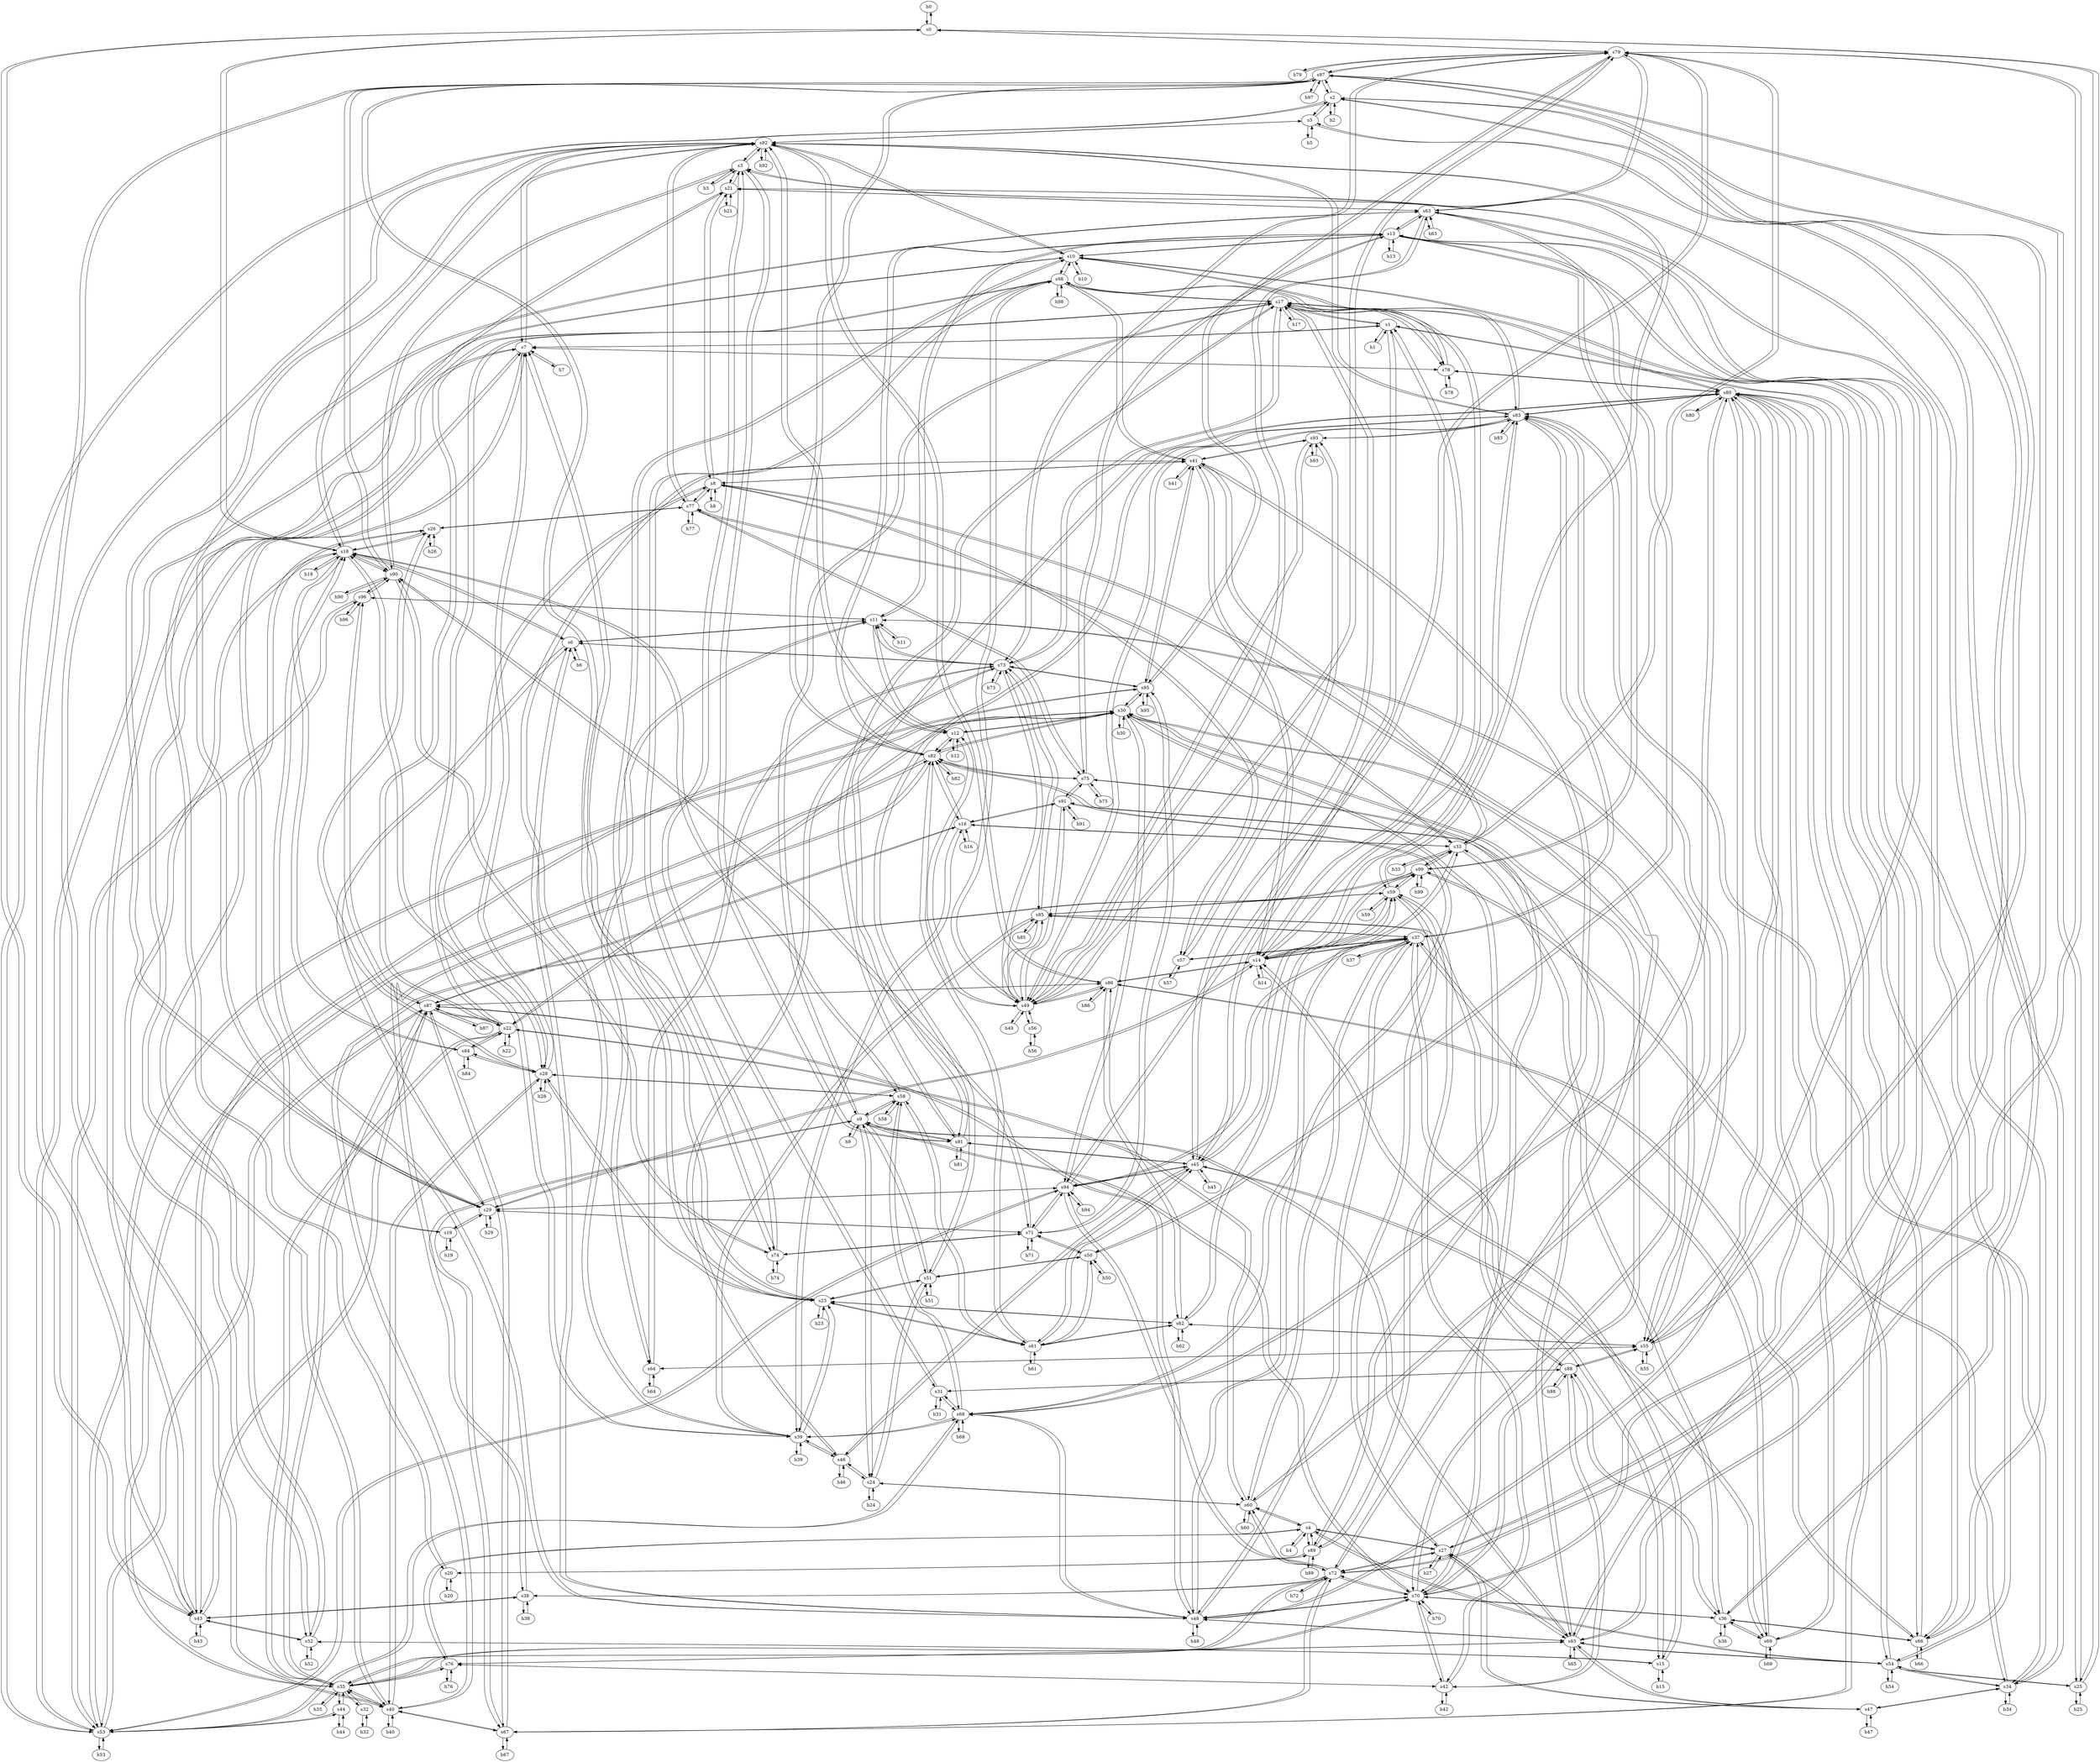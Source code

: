 strict digraph gnm100m300{
	h0 [ip="0.0.0.100",
		mac="00:00:00:00:1:0",
		type=host];
	s0 [id=0, 
		type=switch];
	h1 [ip="0.0.0.101",
		mac="00:00:00:00:1:1",
		type=host];
	s1 [id=1, 
		type=switch];
	h2 [ip="0.0.0.102",
		mac="00:00:00:00:1:2",
		type=host];
	s2 [id=2, 
		type=switch];
	h3 [ip="0.0.0.103",
		mac="00:00:00:00:1:3",
		type=host];
	s3 [id=3, 
		type=switch];
	h4 [ip="0.0.0.104",
		mac="00:00:00:00:1:4",
		type=host];
	s4 [id=4, 
		type=switch];
	h5 [ip="0.0.0.105",
		mac="00:00:00:00:1:5",
		type=host];
	s5 [id=5, 
		type=switch];
	h6 [ip="0.0.0.106",
		mac="00:00:00:00:1:6",
		type=host];
	s6 [id=6, 
		type=switch];
	h7 [ip="0.0.0.107",
		mac="00:00:00:00:1:7",
		type=host];
	s7 [id=7, 
		type=switch];
	h8 [ip="0.0.0.108",
		mac="00:00:00:00:1:8",
		type=host];
	s8 [id=8, 
		type=switch];
	h9 [ip="0.0.0.109",
		mac="00:00:00:00:1:9",
		type=host];
	s9 [id=9, 
		type=switch];
	h10 [ip="0.0.0.110",
		mac="00:00:00:00:1:10",
		type=host];
	s10 [id=10, 
		type=switch];
	h11 [ip="0.0.0.111",
		mac="00:00:00:00:1:11",
		type=host];
	s11 [id=11, 
		type=switch];
	h12 [ip="0.0.0.112",
		mac="00:00:00:00:1:12",
		type=host];
	s12 [id=12, 
		type=switch];
	h13 [ip="0.0.0.113",
		mac="00:00:00:00:1:13",
		type=host];
	s13 [id=13, 
		type=switch];
	h14 [ip="0.0.0.114",
		mac="00:00:00:00:1:14",
		type=host];
	s14 [id=14, 
		type=switch];
	h15 [ip="0.0.0.115",
		mac="00:00:00:00:1:15",
		type=host];
	s15 [id=15, 
		type=switch];
	h16 [ip="0.0.0.116",
		mac="00:00:00:00:1:16",
		type=host];
	s16 [id=16, 
		type=switch];
	h17 [ip="0.0.0.117",
		mac="00:00:00:00:1:17",
		type=host];
	s17 [id=17, 
		type=switch];
	h18 [ip="0.0.0.118",
		mac="00:00:00:00:1:18",
		type=host];
	s18 [id=18, 
		type=switch];
	h19 [ip="0.0.0.119",
		mac="00:00:00:00:1:19",
		type=host];
	s19 [id=19, 
		type=switch];
	h20 [ip="0.0.0.120",
		mac="00:00:00:00:1:20",
		type=host];
	s20 [id=20, 
		type=switch];
	h21 [ip="0.0.0.121",
		mac="00:00:00:00:1:21",
		type=host];
	s21 [id=21, 
		type=switch];
	h22 [ip="0.0.0.122",
		mac="00:00:00:00:1:22",
		type=host];
	s22 [id=22, 
		type=switch];
	h23 [ip="0.0.0.123",
		mac="00:00:00:00:1:23",
		type=host];
	s23 [id=23, 
		type=switch];
	h24 [ip="0.0.0.124",
		mac="00:00:00:00:1:24",
		type=host];
	s24 [id=24, 
		type=switch];
	h25 [ip="0.0.0.125",
		mac="00:00:00:00:1:25",
		type=host];
	s25 [id=25, 
		type=switch];
	h26 [ip="0.0.0.126",
		mac="00:00:00:00:1:26",
		type=host];
	s26 [id=26, 
		type=switch];
	h27 [ip="0.0.0.127",
		mac="00:00:00:00:1:27",
		type=host];
	s27 [id=27, 
		type=switch];
	h28 [ip="0.0.0.128",
		mac="00:00:00:00:1:28",
		type=host];
	s28 [id=28, 
		type=switch];
	h29 [ip="0.0.0.129",
		mac="00:00:00:00:1:29",
		type=host];
	s29 [id=29, 
		type=switch];
	h30 [ip="0.0.0.130",
		mac="00:00:00:00:1:30",
		type=host];
	s30 [id=30, 
		type=switch];
	h31 [ip="0.0.0.131",
		mac="00:00:00:00:1:31",
		type=host];
	s31 [id=31, 
		type=switch];
	h32 [ip="0.0.0.132",
		mac="00:00:00:00:1:32",
		type=host];
	s32 [id=32, 
		type=switch];
	h33 [ip="0.0.0.133",
		mac="00:00:00:00:1:33",
		type=host];
	s33 [id=33, 
		type=switch];
	h34 [ip="0.0.0.134",
		mac="00:00:00:00:1:34",
		type=host];
	s34 [id=34, 
		type=switch];
	h35 [ip="0.0.0.135",
		mac="00:00:00:00:1:35",
		type=host];
	s35 [id=35, 
		type=switch];
	h36 [ip="0.0.0.136",
		mac="00:00:00:00:1:36",
		type=host];
	s36 [id=36, 
		type=switch];
	h37 [ip="0.0.0.137",
		mac="00:00:00:00:1:37",
		type=host];
	s37 [id=37, 
		type=switch];
	h38 [ip="0.0.0.138",
		mac="00:00:00:00:1:38",
		type=host];
	s38 [id=38, 
		type=switch];
	h39 [ip="0.0.0.139",
		mac="00:00:00:00:1:39",
		type=host];
	s39 [id=39, 
		type=switch];
	h40 [ip="0.0.0.140",
		mac="00:00:00:00:1:40",
		type=host];
	s40 [id=40, 
		type=switch];
	h41 [ip="0.0.0.141",
		mac="00:00:00:00:1:41",
		type=host];
	s41 [id=41, 
		type=switch];
	h42 [ip="0.0.0.142",
		mac="00:00:00:00:1:42",
		type=host];
	s42 [id=42, 
		type=switch];
	h43 [ip="0.0.0.143",
		mac="00:00:00:00:1:43",
		type=host];
	s43 [id=43, 
		type=switch];
	h44 [ip="0.0.0.144",
		mac="00:00:00:00:1:44",
		type=host];
	s44 [id=44, 
		type=switch];
	h45 [ip="0.0.0.145",
		mac="00:00:00:00:1:45",
		type=host];
	s45 [id=45, 
		type=switch];
	h46 [ip="0.0.0.146",
		mac="00:00:00:00:1:46",
		type=host];
	s46 [id=46, 
		type=switch];
	h47 [ip="0.0.0.147",
		mac="00:00:00:00:1:47",
		type=host];
	s47 [id=47, 
		type=switch];
	h48 [ip="0.0.0.148",
		mac="00:00:00:00:1:48",
		type=host];
	s48 [id=48, 
		type=switch];
	h49 [ip="0.0.0.149",
		mac="00:00:00:00:1:49",
		type=host];
	s49 [id=49, 
		type=switch];
	h50 [ip="0.0.0.150",
		mac="00:00:00:00:1:50",
		type=host];
	s50 [id=50, 
		type=switch];
	h51 [ip="0.0.0.151",
		mac="00:00:00:00:1:51",
		type=host];
	s51 [id=51, 
		type=switch];
	h52 [ip="0.0.0.152",
		mac="00:00:00:00:1:52",
		type=host];
	s52 [id=52, 
		type=switch];
	h53 [ip="0.0.0.153",
		mac="00:00:00:00:1:53",
		type=host];
	s53 [id=53, 
		type=switch];
	h54 [ip="0.0.0.154",
		mac="00:00:00:00:1:54",
		type=host];
	s54 [id=54, 
		type=switch];
	h55 [ip="0.0.0.155",
		mac="00:00:00:00:1:55",
		type=host];
	s55 [id=55, 
		type=switch];
	h56 [ip="0.0.0.156",
		mac="00:00:00:00:1:56",
		type=host];
	s56 [id=56, 
		type=switch];
	h57 [ip="0.0.0.157",
		mac="00:00:00:00:1:57",
		type=host];
	s57 [id=57, 
		type=switch];
	h58 [ip="0.0.0.158",
		mac="00:00:00:00:1:58",
		type=host];
	s58 [id=58, 
		type=switch];
	h59 [ip="0.0.0.159",
		mac="00:00:00:00:1:59",
		type=host];
	s59 [id=59, 
		type=switch];
	h60 [ip="0.0.0.160",
		mac="00:00:00:00:1:60",
		type=host];
	s60 [id=60, 
		type=switch];
	h61 [ip="0.0.0.161",
		mac="00:00:00:00:1:61",
		type=host];
	s61 [id=61, 
		type=switch];
	h62 [ip="0.0.0.162",
		mac="00:00:00:00:1:62",
		type=host];
	s62 [id=62, 
		type=switch];
	h63 [ip="0.0.0.163",
		mac="00:00:00:00:1:63",
		type=host];
	s63 [id=63, 
		type=switch];
	h64 [ip="0.0.0.164",
		mac="00:00:00:00:1:64",
		type=host];
	s64 [id=64, 
		type=switch];
	h65 [ip="0.0.0.165",
		mac="00:00:00:00:1:65",
		type=host];
	s65 [id=65, 
		type=switch];
	h66 [ip="0.0.0.166",
		mac="00:00:00:00:1:66",
		type=host];
	s66 [id=66, 
		type=switch];
	h67 [ip="0.0.0.167",
		mac="00:00:00:00:1:67",
		type=host];
	s67 [id=67, 
		type=switch];
	h68 [ip="0.0.0.168",
		mac="00:00:00:00:1:68",
		type=host];
	s68 [id=68, 
		type=switch];
	h69 [ip="0.0.0.169",
		mac="00:00:00:00:1:69",
		type=host];
	s69 [id=69, 
		type=switch];
	h70 [ip="0.0.0.170",
		mac="00:00:00:00:1:70",
		type=host];
	s70 [id=70, 
		type=switch];
	h71 [ip="0.0.0.171",
		mac="00:00:00:00:1:71",
		type=host];
	s71 [id=71, 
		type=switch];
	h72 [ip="0.0.0.172",
		mac="00:00:00:00:1:72",
		type=host];
	s72 [id=72, 
		type=switch];
	h73 [ip="0.0.0.173",
		mac="00:00:00:00:1:73",
		type=host];
	s73 [id=73, 
		type=switch];
	h74 [ip="0.0.0.174",
		mac="00:00:00:00:1:74",
		type=host];
	s74 [id=74, 
		type=switch];
	h75 [ip="0.0.0.175",
		mac="00:00:00:00:1:75",
		type=host];
	s75 [id=75, 
		type=switch];
	h76 [ip="0.0.0.176",
		mac="00:00:00:00:1:76",
		type=host];
	s76 [id=76, 
		type=switch];
	h77 [ip="0.0.0.177",
		mac="00:00:00:00:1:77",
		type=host];
	s77 [id=77, 
		type=switch];
	h78 [ip="0.0.0.178",
		mac="00:00:00:00:1:78",
		type=host];
	s78 [id=78, 
		type=switch];
	h79 [ip="0.0.0.179",
		mac="00:00:00:00:1:79",
		type=host];
	s79 [id=79, 
		type=switch];
	h80 [ip="0.0.0.180",
		mac="00:00:00:00:1:80",
		type=host];
	s80 [id=80, 
		type=switch];
	h81 [ip="0.0.0.181",
		mac="00:00:00:00:1:81",
		type=host];
	s81 [id=81, 
		type=switch];
	h82 [ip="0.0.0.182",
		mac="00:00:00:00:1:82",
		type=host];
	s82 [id=82, 
		type=switch];
	h83 [ip="0.0.0.183",
		mac="00:00:00:00:1:83",
		type=host];
	s83 [id=83, 
		type=switch];
	h84 [ip="0.0.0.184",
		mac="00:00:00:00:1:84",
		type=host];
	s84 [id=84, 
		type=switch];
	h85 [ip="0.0.0.185",
		mac="00:00:00:00:1:85",
		type=host];
	s85 [id=85, 
		type=switch];
	h86 [ip="0.0.0.186",
		mac="00:00:00:00:1:86",
		type=host];
	s86 [id=86, 
		type=switch];
	h87 [ip="0.0.0.187",
		mac="00:00:00:00:1:87",
		type=host];
	s87 [id=87, 
		type=switch];
	h88 [ip="0.0.0.188",
		mac="00:00:00:00:1:88",
		type=host];
	s88 [id=88, 
		type=switch];
	h89 [ip="0.0.0.189",
		mac="00:00:00:00:1:89",
		type=host];
	s89 [id=89, 
		type=switch];
	h90 [ip="0.0.0.190",
		mac="00:00:00:00:1:90",
		type=host];
	s90 [id=90, 
		type=switch];
	h91 [ip="0.0.0.191",
		mac="00:00:00:00:1:91",
		type=host];
	s91 [id=91, 
		type=switch];
	h92 [ip="0.0.0.192",
		mac="00:00:00:00:1:92",
		type=host];
	s92 [id=92, 
		type=switch];
	h93 [ip="0.0.0.193",
		mac="00:00:00:00:1:93",
		type=host];
	s93 [id=93, 
		type=switch];
	h94 [ip="0.0.0.194",
		mac="00:00:00:00:1:94",
		type=host];
	s94 [id=94, 
		type=switch];
	h95 [ip="0.0.0.195",
		mac="00:00:00:00:1:95",
		type=host];
	s95 [id=95, 
		type=switch];
	h96 [ip="0.0.0.196",
		mac="00:00:00:00:1:96",
		type=host];
	s96 [id=96, 
		type=switch];
	h97 [ip="0.0.0.197",
		mac="00:00:00:00:1:97",
		type=host];
	s97 [id=97, 
		type=switch];
	h98 [ip="0.0.0.198",
		mac="00:00:00:00:1:98",
		type=host];
	s98 [id=98, 
		type=switch];
	h99 [ip="0.0.0.199",
		mac="00:00:00:00:1:99",
		type=host];
	s99 [id=99, 
		type=switch];
	h0 -> s0  [capacity="1Gbps", 
				cost=1, 
				dst_port=1,
				src_port=1];
	s0 -> h0  [capacity="1Gbps", 
				cost=1, 
				dst_port=1,
				src_port=1];
	h1 -> s1  [capacity="1Gbps", 
				cost=1, 
				dst_port=1,
				src_port=1];
	s1 -> h1  [capacity="1Gbps", 
				cost=1, 
				dst_port=1,
				src_port=1];
	h2 -> s2  [capacity="1Gbps", 
				cost=1, 
				dst_port=1,
				src_port=1];
	s2 -> h2  [capacity="1Gbps", 
				cost=1, 
				dst_port=1,
				src_port=1];
	h3 -> s3  [capacity="1Gbps", 
				cost=1, 
				dst_port=1,
				src_port=1];
	s3 -> h3  [capacity="1Gbps", 
				cost=1, 
				dst_port=1,
				src_port=1];
	h4 -> s4  [capacity="1Gbps", 
				cost=1, 
				dst_port=1,
				src_port=1];
	s4 -> h4  [capacity="1Gbps", 
				cost=1, 
				dst_port=1,
				src_port=1];
	h5 -> s5  [capacity="1Gbps", 
				cost=1, 
				dst_port=1,
				src_port=1];
	s5 -> h5  [capacity="1Gbps", 
				cost=1, 
				dst_port=1,
				src_port=1];
	h6 -> s6  [capacity="1Gbps", 
				cost=1, 
				dst_port=1,
				src_port=1];
	s6 -> h6  [capacity="1Gbps", 
				cost=1, 
				dst_port=1,
				src_port=1];
	h7 -> s7  [capacity="1Gbps", 
				cost=1, 
				dst_port=1,
				src_port=1];
	s7 -> h7  [capacity="1Gbps", 
				cost=1, 
				dst_port=1,
				src_port=1];
	h8 -> s8  [capacity="1Gbps", 
				cost=1, 
				dst_port=1,
				src_port=1];
	s8 -> h8  [capacity="1Gbps", 
				cost=1, 
				dst_port=1,
				src_port=1];
	h9 -> s9  [capacity="1Gbps", 
				cost=1, 
				dst_port=1,
				src_port=1];
	s9 -> h9  [capacity="1Gbps", 
				cost=1, 
				dst_port=1,
				src_port=1];
	h10 -> s10  [capacity="1Gbps", 
				cost=1, 
				dst_port=1,
				src_port=1];
	s10 -> h10  [capacity="1Gbps", 
				cost=1, 
				dst_port=1,
				src_port=1];
	h11 -> s11  [capacity="1Gbps", 
				cost=1, 
				dst_port=1,
				src_port=1];
	s11 -> h11  [capacity="1Gbps", 
				cost=1, 
				dst_port=1,
				src_port=1];
	h12 -> s12  [capacity="1Gbps", 
				cost=1, 
				dst_port=1,
				src_port=1];
	s12 -> h12  [capacity="1Gbps", 
				cost=1, 
				dst_port=1,
				src_port=1];
	h13 -> s13  [capacity="1Gbps", 
				cost=1, 
				dst_port=1,
				src_port=1];
	s13 -> h13  [capacity="1Gbps", 
				cost=1, 
				dst_port=1,
				src_port=1];
	h14 -> s14  [capacity="1Gbps", 
				cost=1, 
				dst_port=1,
				src_port=1];
	s14 -> h14  [capacity="1Gbps", 
				cost=1, 
				dst_port=1,
				src_port=1];
	h15 -> s15  [capacity="1Gbps", 
				cost=1, 
				dst_port=1,
				src_port=1];
	s15 -> h15  [capacity="1Gbps", 
				cost=1, 
				dst_port=1,
				src_port=1];
	h16 -> s16  [capacity="1Gbps", 
				cost=1, 
				dst_port=1,
				src_port=1];
	s16 -> h16  [capacity="1Gbps", 
				cost=1, 
				dst_port=1,
				src_port=1];
	h17 -> s17  [capacity="1Gbps", 
				cost=1, 
				dst_port=1,
				src_port=1];
	s17 -> h17  [capacity="1Gbps", 
				cost=1, 
				dst_port=1,
				src_port=1];
	h18 -> s18  [capacity="1Gbps", 
				cost=1, 
				dst_port=1,
				src_port=1];
	s18 -> h18  [capacity="1Gbps", 
				cost=1, 
				dst_port=1,
				src_port=1];
	h19 -> s19  [capacity="1Gbps", 
				cost=1, 
				dst_port=1,
				src_port=1];
	s19 -> h19  [capacity="1Gbps", 
				cost=1, 
				dst_port=1,
				src_port=1];
	h20 -> s20  [capacity="1Gbps", 
				cost=1, 
				dst_port=1,
				src_port=1];
	s20 -> h20  [capacity="1Gbps", 
				cost=1, 
				dst_port=1,
				src_port=1];
	h21 -> s21  [capacity="1Gbps", 
				cost=1, 
				dst_port=1,
				src_port=1];
	s21 -> h21  [capacity="1Gbps", 
				cost=1, 
				dst_port=1,
				src_port=1];
	h22 -> s22  [capacity="1Gbps", 
				cost=1, 
				dst_port=1,
				src_port=1];
	s22 -> h22  [capacity="1Gbps", 
				cost=1, 
				dst_port=1,
				src_port=1];
	h23 -> s23  [capacity="1Gbps", 
				cost=1, 
				dst_port=1,
				src_port=1];
	s23 -> h23  [capacity="1Gbps", 
				cost=1, 
				dst_port=1,
				src_port=1];
	h24 -> s24  [capacity="1Gbps", 
				cost=1, 
				dst_port=1,
				src_port=1];
	s24 -> h24  [capacity="1Gbps", 
				cost=1, 
				dst_port=1,
				src_port=1];
	h25 -> s25  [capacity="1Gbps", 
				cost=1, 
				dst_port=1,
				src_port=1];
	s25 -> h25  [capacity="1Gbps", 
				cost=1, 
				dst_port=1,
				src_port=1];
	h26 -> s26  [capacity="1Gbps", 
				cost=1, 
				dst_port=1,
				src_port=1];
	s26 -> h26  [capacity="1Gbps", 
				cost=1, 
				dst_port=1,
				src_port=1];
	h27 -> s27  [capacity="1Gbps", 
				cost=1, 
				dst_port=1,
				src_port=1];
	s27 -> h27  [capacity="1Gbps", 
				cost=1, 
				dst_port=1,
				src_port=1];
	h28 -> s28  [capacity="1Gbps", 
				cost=1, 
				dst_port=1,
				src_port=1];
	s28 -> h28  [capacity="1Gbps", 
				cost=1, 
				dst_port=1,
				src_port=1];
	h29 -> s29  [capacity="1Gbps", 
				cost=1, 
				dst_port=1,
				src_port=1];
	s29 -> h29  [capacity="1Gbps", 
				cost=1, 
				dst_port=1,
				src_port=1];
	h30 -> s30  [capacity="1Gbps", 
				cost=1, 
				dst_port=1,
				src_port=1];
	s30 -> h30  [capacity="1Gbps", 
				cost=1, 
				dst_port=1,
				src_port=1];
	h31 -> s31  [capacity="1Gbps", 
				cost=1, 
				dst_port=1,
				src_port=1];
	s31 -> h31  [capacity="1Gbps", 
				cost=1, 
				dst_port=1,
				src_port=1];
	h32 -> s32  [capacity="1Gbps", 
				cost=1, 
				dst_port=1,
				src_port=1];
	s32 -> h32  [capacity="1Gbps", 
				cost=1, 
				dst_port=1,
				src_port=1];
	h33 -> s33  [capacity="1Gbps", 
				cost=1, 
				dst_port=1,
				src_port=1];
	s33 -> h33  [capacity="1Gbps", 
				cost=1, 
				dst_port=1,
				src_port=1];
	h34 -> s34  [capacity="1Gbps", 
				cost=1, 
				dst_port=1,
				src_port=1];
	s34 -> h34  [capacity="1Gbps", 
				cost=1, 
				dst_port=1,
				src_port=1];
	h35 -> s35  [capacity="1Gbps", 
				cost=1, 
				dst_port=1,
				src_port=1];
	s35 -> h35  [capacity="1Gbps", 
				cost=1, 
				dst_port=1,
				src_port=1];
	h36 -> s36  [capacity="1Gbps", 
				cost=1, 
				dst_port=1,
				src_port=1];
	s36 -> h36  [capacity="1Gbps", 
				cost=1, 
				dst_port=1,
				src_port=1];
	h37 -> s37  [capacity="1Gbps", 
				cost=1, 
				dst_port=1,
				src_port=1];
	s37 -> h37  [capacity="1Gbps", 
				cost=1, 
				dst_port=1,
				src_port=1];
	h38 -> s38  [capacity="1Gbps", 
				cost=1, 
				dst_port=1,
				src_port=1];
	s38 -> h38  [capacity="1Gbps", 
				cost=1, 
				dst_port=1,
				src_port=1];
	h39 -> s39  [capacity="1Gbps", 
				cost=1, 
				dst_port=1,
				src_port=1];
	s39 -> h39  [capacity="1Gbps", 
				cost=1, 
				dst_port=1,
				src_port=1];
	h40 -> s40  [capacity="1Gbps", 
				cost=1, 
				dst_port=1,
				src_port=1];
	s40 -> h40  [capacity="1Gbps", 
				cost=1, 
				dst_port=1,
				src_port=1];
	h41 -> s41  [capacity="1Gbps", 
				cost=1, 
				dst_port=1,
				src_port=1];
	s41 -> h41  [capacity="1Gbps", 
				cost=1, 
				dst_port=1,
				src_port=1];
	h42 -> s42  [capacity="1Gbps", 
				cost=1, 
				dst_port=1,
				src_port=1];
	s42 -> h42  [capacity="1Gbps", 
				cost=1, 
				dst_port=1,
				src_port=1];
	h43 -> s43  [capacity="1Gbps", 
				cost=1, 
				dst_port=1,
				src_port=1];
	s43 -> h43  [capacity="1Gbps", 
				cost=1, 
				dst_port=1,
				src_port=1];
	h44 -> s44  [capacity="1Gbps", 
				cost=1, 
				dst_port=1,
				src_port=1];
	s44 -> h44  [capacity="1Gbps", 
				cost=1, 
				dst_port=1,
				src_port=1];
	h45 -> s45  [capacity="1Gbps", 
				cost=1, 
				dst_port=1,
				src_port=1];
	s45 -> h45  [capacity="1Gbps", 
				cost=1, 
				dst_port=1,
				src_port=1];
	h46 -> s46  [capacity="1Gbps", 
				cost=1, 
				dst_port=1,
				src_port=1];
	s46 -> h46  [capacity="1Gbps", 
				cost=1, 
				dst_port=1,
				src_port=1];
	h47 -> s47  [capacity="1Gbps", 
				cost=1, 
				dst_port=1,
				src_port=1];
	s47 -> h47  [capacity="1Gbps", 
				cost=1, 
				dst_port=1,
				src_port=1];
	h48 -> s48  [capacity="1Gbps", 
				cost=1, 
				dst_port=1,
				src_port=1];
	s48 -> h48  [capacity="1Gbps", 
				cost=1, 
				dst_port=1,
				src_port=1];
	h49 -> s49  [capacity="1Gbps", 
				cost=1, 
				dst_port=1,
				src_port=1];
	s49 -> h49  [capacity="1Gbps", 
				cost=1, 
				dst_port=1,
				src_port=1];
	h50 -> s50  [capacity="1Gbps", 
				cost=1, 
				dst_port=1,
				src_port=1];
	s50 -> h50  [capacity="1Gbps", 
				cost=1, 
				dst_port=1,
				src_port=1];
	h51 -> s51  [capacity="1Gbps", 
				cost=1, 
				dst_port=1,
				src_port=1];
	s51 -> h51  [capacity="1Gbps", 
				cost=1, 
				dst_port=1,
				src_port=1];
	h52 -> s52  [capacity="1Gbps", 
				cost=1, 
				dst_port=1,
				src_port=1];
	s52 -> h52  [capacity="1Gbps", 
				cost=1, 
				dst_port=1,
				src_port=1];
	h53 -> s53  [capacity="1Gbps", 
				cost=1, 
				dst_port=1,
				src_port=1];
	s53 -> h53  [capacity="1Gbps", 
				cost=1, 
				dst_port=1,
				src_port=1];
	h54 -> s54  [capacity="1Gbps", 
				cost=1, 
				dst_port=1,
				src_port=1];
	s54 -> h54  [capacity="1Gbps", 
				cost=1, 
				dst_port=1,
				src_port=1];
	h55 -> s55  [capacity="1Gbps", 
				cost=1, 
				dst_port=1,
				src_port=1];
	s55 -> h55  [capacity="1Gbps", 
				cost=1, 
				dst_port=1,
				src_port=1];
	h56 -> s56  [capacity="1Gbps", 
				cost=1, 
				dst_port=1,
				src_port=1];
	s56 -> h56  [capacity="1Gbps", 
				cost=1, 
				dst_port=1,
				src_port=1];
	h57 -> s57  [capacity="1Gbps", 
				cost=1, 
				dst_port=1,
				src_port=1];
	s57 -> h57  [capacity="1Gbps", 
				cost=1, 
				dst_port=1,
				src_port=1];
	h58 -> s58  [capacity="1Gbps", 
				cost=1, 
				dst_port=1,
				src_port=1];
	s58 -> h58  [capacity="1Gbps", 
				cost=1, 
				dst_port=1,
				src_port=1];
	h59 -> s59  [capacity="1Gbps", 
				cost=1, 
				dst_port=1,
				src_port=1];
	s59 -> h59  [capacity="1Gbps", 
				cost=1, 
				dst_port=1,
				src_port=1];
	h60 -> s60  [capacity="1Gbps", 
				cost=1, 
				dst_port=1,
				src_port=1];
	s60 -> h60  [capacity="1Gbps", 
				cost=1, 
				dst_port=1,
				src_port=1];
	h61 -> s61  [capacity="1Gbps", 
				cost=1, 
				dst_port=1,
				src_port=1];
	s61 -> h61  [capacity="1Gbps", 
				cost=1, 
				dst_port=1,
				src_port=1];
	h62 -> s62  [capacity="1Gbps", 
				cost=1, 
				dst_port=1,
				src_port=1];
	s62 -> h62  [capacity="1Gbps", 
				cost=1, 
				dst_port=1,
				src_port=1];
	h63 -> s63  [capacity="1Gbps", 
				cost=1, 
				dst_port=1,
				src_port=1];
	s63 -> h63  [capacity="1Gbps", 
				cost=1, 
				dst_port=1,
				src_port=1];
	h64 -> s64  [capacity="1Gbps", 
				cost=1, 
				dst_port=1,
				src_port=1];
	s64 -> h64  [capacity="1Gbps", 
				cost=1, 
				dst_port=1,
				src_port=1];
	h65 -> s65  [capacity="1Gbps", 
				cost=1, 
				dst_port=1,
				src_port=1];
	s65 -> h65  [capacity="1Gbps", 
				cost=1, 
				dst_port=1,
				src_port=1];
	h66 -> s66  [capacity="1Gbps", 
				cost=1, 
				dst_port=1,
				src_port=1];
	s66 -> h66  [capacity="1Gbps", 
				cost=1, 
				dst_port=1,
				src_port=1];
	h67 -> s67  [capacity="1Gbps", 
				cost=1, 
				dst_port=1,
				src_port=1];
	s67 -> h67  [capacity="1Gbps", 
				cost=1, 
				dst_port=1,
				src_port=1];
	h68 -> s68  [capacity="1Gbps", 
				cost=1, 
				dst_port=1,
				src_port=1];
	s68 -> h68  [capacity="1Gbps", 
				cost=1, 
				dst_port=1,
				src_port=1];
	h69 -> s69  [capacity="1Gbps", 
				cost=1, 
				dst_port=1,
				src_port=1];
	s69 -> h69  [capacity="1Gbps", 
				cost=1, 
				dst_port=1,
				src_port=1];
	h70 -> s70  [capacity="1Gbps", 
				cost=1, 
				dst_port=1,
				src_port=1];
	s70 -> h70  [capacity="1Gbps", 
				cost=1, 
				dst_port=1,
				src_port=1];
	h71 -> s71  [capacity="1Gbps", 
				cost=1, 
				dst_port=1,
				src_port=1];
	s71 -> h71  [capacity="1Gbps", 
				cost=1, 
				dst_port=1,
				src_port=1];
	h72 -> s72  [capacity="1Gbps", 
				cost=1, 
				dst_port=1,
				src_port=1];
	s72 -> h72  [capacity="1Gbps", 
				cost=1, 
				dst_port=1,
				src_port=1];
	h73 -> s73  [capacity="1Gbps", 
				cost=1, 
				dst_port=1,
				src_port=1];
	s73 -> h73  [capacity="1Gbps", 
				cost=1, 
				dst_port=1,
				src_port=1];
	h74 -> s74  [capacity="1Gbps", 
				cost=1, 
				dst_port=1,
				src_port=1];
	s74 -> h74  [capacity="1Gbps", 
				cost=1, 
				dst_port=1,
				src_port=1];
	h75 -> s75  [capacity="1Gbps", 
				cost=1, 
				dst_port=1,
				src_port=1];
	s75 -> h75  [capacity="1Gbps", 
				cost=1, 
				dst_port=1,
				src_port=1];
	h76 -> s76  [capacity="1Gbps", 
				cost=1, 
				dst_port=1,
				src_port=1];
	s76 -> h76  [capacity="1Gbps", 
				cost=1, 
				dst_port=1,
				src_port=1];
	h77 -> s77  [capacity="1Gbps", 
				cost=1, 
				dst_port=1,
				src_port=1];
	s77 -> h77  [capacity="1Gbps", 
				cost=1, 
				dst_port=1,
				src_port=1];
	h78 -> s78  [capacity="1Gbps", 
				cost=1, 
				dst_port=1,
				src_port=1];
	s78 -> h78  [capacity="1Gbps", 
				cost=1, 
				dst_port=1,
				src_port=1];
	h79 -> s79  [capacity="1Gbps", 
				cost=1, 
				dst_port=1,
				src_port=1];
	s79 -> h79  [capacity="1Gbps", 
				cost=1, 
				dst_port=1,
				src_port=1];
	h80 -> s80  [capacity="1Gbps", 
				cost=1, 
				dst_port=1,
				src_port=1];
	s80 -> h80  [capacity="1Gbps", 
				cost=1, 
				dst_port=1,
				src_port=1];
	h81 -> s81  [capacity="1Gbps", 
				cost=1, 
				dst_port=1,
				src_port=1];
	s81 -> h81  [capacity="1Gbps", 
				cost=1, 
				dst_port=1,
				src_port=1];
	h82 -> s82  [capacity="1Gbps", 
				cost=1, 
				dst_port=1,
				src_port=1];
	s82 -> h82  [capacity="1Gbps", 
				cost=1, 
				dst_port=1,
				src_port=1];
	h83 -> s83  [capacity="1Gbps", 
				cost=1, 
				dst_port=1,
				src_port=1];
	s83 -> h83  [capacity="1Gbps", 
				cost=1, 
				dst_port=1,
				src_port=1];
	h84 -> s84  [capacity="1Gbps", 
				cost=1, 
				dst_port=1,
				src_port=1];
	s84 -> h84  [capacity="1Gbps", 
				cost=1, 
				dst_port=1,
				src_port=1];
	h85 -> s85  [capacity="1Gbps", 
				cost=1, 
				dst_port=1,
				src_port=1];
	s85 -> h85  [capacity="1Gbps", 
				cost=1, 
				dst_port=1,
				src_port=1];
	h86 -> s86  [capacity="1Gbps", 
				cost=1, 
				dst_port=1,
				src_port=1];
	s86 -> h86  [capacity="1Gbps", 
				cost=1, 
				dst_port=1,
				src_port=1];
	h87 -> s87  [capacity="1Gbps", 
				cost=1, 
				dst_port=1,
				src_port=1];
	s87 -> h87  [capacity="1Gbps", 
				cost=1, 
				dst_port=1,
				src_port=1];
	h88 -> s88  [capacity="1Gbps", 
				cost=1, 
				dst_port=1,
				src_port=1];
	s88 -> h88  [capacity="1Gbps", 
				cost=1, 
				dst_port=1,
				src_port=1];
	h89 -> s89  [capacity="1Gbps", 
				cost=1, 
				dst_port=1,
				src_port=1];
	s89 -> h89  [capacity="1Gbps", 
				cost=1, 
				dst_port=1,
				src_port=1];
	h90 -> s90  [capacity="1Gbps", 
				cost=1, 
				dst_port=1,
				src_port=1];
	s90 -> h90  [capacity="1Gbps", 
				cost=1, 
				dst_port=1,
				src_port=1];
	h91 -> s91  [capacity="1Gbps", 
				cost=1, 
				dst_port=1,
				src_port=1];
	s91 -> h91  [capacity="1Gbps", 
				cost=1, 
				dst_port=1,
				src_port=1];
	h92 -> s92  [capacity="1Gbps", 
				cost=1, 
				dst_port=1,
				src_port=1];
	s92 -> h92  [capacity="1Gbps", 
				cost=1, 
				dst_port=1,
				src_port=1];
	h93 -> s93  [capacity="1Gbps", 
				cost=1, 
				dst_port=1,
				src_port=1];
	s93 -> h93  [capacity="1Gbps", 
				cost=1, 
				dst_port=1,
				src_port=1];
	h94 -> s94  [capacity="1Gbps", 
				cost=1, 
				dst_port=1,
				src_port=1];
	s94 -> h94  [capacity="1Gbps", 
				cost=1, 
				dst_port=1,
				src_port=1];
	h95 -> s95  [capacity="1Gbps", 
				cost=1, 
				dst_port=1,
				src_port=1];
	s95 -> h95  [capacity="1Gbps", 
				cost=1, 
				dst_port=1,
				src_port=1];
	h96 -> s96  [capacity="1Gbps", 
				cost=1, 
				dst_port=1,
				src_port=1];
	s96 -> h96  [capacity="1Gbps", 
				cost=1, 
				dst_port=1,
				src_port=1];
	h97 -> s97  [capacity="1Gbps", 
				cost=1, 
				dst_port=1,
				src_port=1];
	s97 -> h97  [capacity="1Gbps", 
				cost=1, 
				dst_port=1,
				src_port=1];
	h98 -> s98  [capacity="1Gbps", 
				cost=1, 
				dst_port=1,
				src_port=1];
	s98 -> h98  [capacity="1Gbps", 
				cost=1, 
				dst_port=1,
				src_port=1];
	h99 -> s99  [capacity="1Gbps", 
				cost=1, 
				dst_port=1,
				src_port=1];
	s99 -> h99  [capacity="1Gbps", 
				cost=1, 
				dst_port=1,
				src_port=1];
	s0 -> s18  [capacity="1Gbps", 
				cost=1, 
				dst_port=1,
				src_port=1];
	s0 -> s25  [capacity="1Gbps", 
				cost=1, 
				dst_port=1,
				src_port=1];
	s0 -> s43  [capacity="1Gbps", 
				cost=1, 
				dst_port=1,
				src_port=1];
	s0 -> s79  [capacity="1Gbps", 
				cost=1, 
				dst_port=1,
				src_port=1];
	s1 -> s7  [capacity="1Gbps", 
				cost=1, 
				dst_port=1,
				src_port=1];
	s1 -> s14  [capacity="1Gbps", 
				cost=1, 
				dst_port=1,
				src_port=1];
	s1 -> s17  [capacity="1Gbps", 
				cost=1, 
				dst_port=1,
				src_port=1];
	s1 -> s45  [capacity="1Gbps", 
				cost=1, 
				dst_port=1,
				src_port=1];
	s1 -> s66  [capacity="1Gbps", 
				cost=1, 
				dst_port=1,
				src_port=1];
	s2 -> s5  [capacity="1Gbps", 
				cost=1, 
				dst_port=1,
				src_port=1];
	s2 -> s27  [capacity="1Gbps", 
				cost=1, 
				dst_port=1,
				src_port=1];
	s2 -> s53  [capacity="1Gbps", 
				cost=1, 
				dst_port=1,
				src_port=1];
	s2 -> s55  [capacity="1Gbps", 
				cost=1, 
				dst_port=1,
				src_port=1];
	s2 -> s97  [capacity="1Gbps", 
				cost=1, 
				dst_port=1,
				src_port=1];
	s3 -> s21  [capacity="1Gbps", 
				cost=1, 
				dst_port=1,
				src_port=1];
	s3 -> s31  [capacity="1Gbps", 
				cost=1, 
				dst_port=1,
				src_port=1];
	s3 -> s59  [capacity="1Gbps", 
				cost=1, 
				dst_port=1,
				src_port=1];
	s3 -> s81  [capacity="1Gbps", 
				cost=1, 
				dst_port=1,
				src_port=1];
	s3 -> s90  [capacity="1Gbps", 
				cost=1, 
				dst_port=1,
				src_port=1];
	s3 -> s92  [capacity="1Gbps", 
				cost=1, 
				dst_port=1,
				src_port=1];
	s4 -> s27  [capacity="1Gbps", 
				cost=1, 
				dst_port=1,
				src_port=1];
	s4 -> s54  [capacity="1Gbps", 
				cost=1, 
				dst_port=1,
				src_port=1];
	s4 -> s60  [capacity="1Gbps", 
				cost=1, 
				dst_port=1,
				src_port=1];
	s4 -> s76  [capacity="1Gbps", 
				cost=1, 
				dst_port=1,
				src_port=1];
	s4 -> s89  [capacity="1Gbps", 
				cost=1, 
				dst_port=1,
				src_port=1];
	s5 -> s2  [capacity="1Gbps", 
				cost=1, 
				dst_port=1,
				src_port=1];
	s5 -> s36  [capacity="1Gbps", 
				cost=1, 
				dst_port=1,
				src_port=1];
	s5 -> s92  [capacity="1Gbps", 
				cost=1, 
				dst_port=1,
				src_port=1];
	s6 -> s11  [capacity="1Gbps", 
				cost=1, 
				dst_port=1,
				src_port=1];
	s6 -> s18  [capacity="1Gbps", 
				cost=1, 
				dst_port=1,
				src_port=1];
	s6 -> s29  [capacity="1Gbps", 
				cost=1, 
				dst_port=1,
				src_port=1];
	s6 -> s48  [capacity="1Gbps", 
				cost=1, 
				dst_port=1,
				src_port=1];
	s6 -> s73  [capacity="1Gbps", 
				cost=1, 
				dst_port=1,
				src_port=1];
	s7 -> s1  [capacity="1Gbps", 
				cost=1, 
				dst_port=1,
				src_port=1];
	s7 -> s19  [capacity="1Gbps", 
				cost=1, 
				dst_port=1,
				src_port=1];
	s7 -> s28  [capacity="1Gbps", 
				cost=1, 
				dst_port=1,
				src_port=1];
	s7 -> s40  [capacity="1Gbps", 
				cost=1, 
				dst_port=1,
				src_port=1];
	s7 -> s43  [capacity="1Gbps", 
				cost=1, 
				dst_port=1,
				src_port=1];
	s7 -> s74  [capacity="1Gbps", 
				cost=1, 
				dst_port=1,
				src_port=1];
	s7 -> s78  [capacity="1Gbps", 
				cost=1, 
				dst_port=1,
				src_port=1];
	s7 -> s92  [capacity="1Gbps", 
				cost=1, 
				dst_port=1,
				src_port=1];
	s8 -> s21  [capacity="1Gbps", 
				cost=1, 
				dst_port=1,
				src_port=1];
	s8 -> s28  [capacity="1Gbps", 
				cost=1, 
				dst_port=1,
				src_port=1];
	s8 -> s41  [capacity="1Gbps", 
				cost=1, 
				dst_port=1,
				src_port=1];
	s8 -> s57  [capacity="1Gbps", 
				cost=1, 
				dst_port=1,
				src_port=1];
	s8 -> s72  [capacity="1Gbps", 
				cost=1, 
				dst_port=1,
				src_port=1];
	s8 -> s77  [capacity="1Gbps", 
				cost=1, 
				dst_port=1,
				src_port=1];
	s9 -> s17  [capacity="1Gbps", 
				cost=1, 
				dst_port=1,
				src_port=1];
	s9 -> s24  [capacity="1Gbps", 
				cost=1, 
				dst_port=1,
				src_port=1];
	s9 -> s51  [capacity="1Gbps", 
				cost=1, 
				dst_port=1,
				src_port=1];
	s9 -> s58  [capacity="1Gbps", 
				cost=1, 
				dst_port=1,
				src_port=1];
	s9 -> s65  [capacity="1Gbps", 
				cost=1, 
				dst_port=1,
				src_port=1];
	s9 -> s67  [capacity="1Gbps", 
				cost=1, 
				dst_port=1,
				src_port=1];
	s9 -> s70  [capacity="1Gbps", 
				cost=1, 
				dst_port=1,
				src_port=1];
	s9 -> s81  [capacity="1Gbps", 
				cost=1, 
				dst_port=1,
				src_port=1];
	s10 -> s13  [capacity="1Gbps", 
				cost=1, 
				dst_port=1,
				src_port=1];
	s10 -> s23  [capacity="1Gbps", 
				cost=1, 
				dst_port=1,
				src_port=1];
	s10 -> s53  [capacity="1Gbps", 
				cost=1, 
				dst_port=1,
				src_port=1];
	s10 -> s65  [capacity="1Gbps", 
				cost=1, 
				dst_port=1,
				src_port=1];
	s10 -> s83  [capacity="1Gbps", 
				cost=1, 
				dst_port=1,
				src_port=1];
	s10 -> s92  [capacity="1Gbps", 
				cost=1, 
				dst_port=1,
				src_port=1];
	s10 -> s98  [capacity="1Gbps", 
				cost=1, 
				dst_port=1,
				src_port=1];
	s11 -> s6  [capacity="1Gbps", 
				cost=1, 
				dst_port=1,
				src_port=1];
	s11 -> s12  [capacity="1Gbps", 
				cost=1, 
				dst_port=1,
				src_port=1];
	s11 -> s13  [capacity="1Gbps", 
				cost=1, 
				dst_port=1,
				src_port=1];
	s11 -> s64  [capacity="1Gbps", 
				cost=1, 
				dst_port=1,
				src_port=1];
	s11 -> s70  [capacity="1Gbps", 
				cost=1, 
				dst_port=1,
				src_port=1];
	s11 -> s73  [capacity="1Gbps", 
				cost=1, 
				dst_port=1,
				src_port=1];
	s11 -> s96  [capacity="1Gbps", 
				cost=1, 
				dst_port=1,
				src_port=1];
	s12 -> s11  [capacity="1Gbps", 
				cost=1, 
				dst_port=1,
				src_port=1];
	s12 -> s30  [capacity="1Gbps", 
				cost=1, 
				dst_port=1,
				src_port=1];
	s12 -> s49  [capacity="1Gbps", 
				cost=1, 
				dst_port=1,
				src_port=1];
	s12 -> s82  [capacity="1Gbps", 
				cost=1, 
				dst_port=1,
				src_port=1];
	s12 -> s92  [capacity="1Gbps", 
				cost=1, 
				dst_port=1,
				src_port=1];
	s13 -> s10  [capacity="1Gbps", 
				cost=1, 
				dst_port=1,
				src_port=1];
	s13 -> s11  [capacity="1Gbps", 
				cost=1, 
				dst_port=1,
				src_port=1];
	s13 -> s63  [capacity="1Gbps", 
				cost=1, 
				dst_port=1,
				src_port=1];
	s13 -> s66  [capacity="1Gbps", 
				cost=1, 
				dst_port=1,
				src_port=1];
	s13 -> s67  [capacity="1Gbps", 
				cost=1, 
				dst_port=1,
				src_port=1];
	s13 -> s75  [capacity="1Gbps", 
				cost=1, 
				dst_port=1,
				src_port=1];
	s13 -> s82  [capacity="1Gbps", 
				cost=1, 
				dst_port=1,
				src_port=1];
	s13 -> s99  [capacity="1Gbps", 
				cost=1, 
				dst_port=1,
				src_port=1];
	s14 -> s1  [capacity="1Gbps", 
				cost=1, 
				dst_port=1,
				src_port=1];
	s14 -> s15  [capacity="1Gbps", 
				cost=1, 
				dst_port=1,
				src_port=1];
	s14 -> s17  [capacity="1Gbps", 
				cost=1, 
				dst_port=1,
				src_port=1];
	s14 -> s29  [capacity="1Gbps", 
				cost=1, 
				dst_port=1,
				src_port=1];
	s14 -> s37  [capacity="1Gbps", 
				cost=1, 
				dst_port=1,
				src_port=1];
	s14 -> s41  [capacity="1Gbps", 
				cost=1, 
				dst_port=1,
				src_port=1];
	s14 -> s59  [capacity="1Gbps", 
				cost=1, 
				dst_port=1,
				src_port=1];
	s14 -> s83  [capacity="1Gbps", 
				cost=1, 
				dst_port=1,
				src_port=1];
	s14 -> s86  [capacity="1Gbps", 
				cost=1, 
				dst_port=1,
				src_port=1];
	s15 -> s14  [capacity="1Gbps", 
				cost=1, 
				dst_port=1,
				src_port=1];
	s15 -> s37  [capacity="1Gbps", 
				cost=1, 
				dst_port=1,
				src_port=1];
	s15 -> s52  [capacity="1Gbps", 
				cost=1, 
				dst_port=1,
				src_port=1];
	s16 -> s33  [capacity="1Gbps", 
				cost=1, 
				dst_port=1,
				src_port=1];
	s16 -> s39  [capacity="1Gbps", 
				cost=1, 
				dst_port=1,
				src_port=1];
	s16 -> s82  [capacity="1Gbps", 
				cost=1, 
				dst_port=1,
				src_port=1];
	s16 -> s87  [capacity="1Gbps", 
				cost=1, 
				dst_port=1,
				src_port=1];
	s16 -> s91  [capacity="1Gbps", 
				cost=1, 
				dst_port=1,
				src_port=1];
	s17 -> s1  [capacity="1Gbps", 
				cost=1, 
				dst_port=1,
				src_port=1];
	s17 -> s9  [capacity="1Gbps", 
				cost=1, 
				dst_port=1,
				src_port=1];
	s17 -> s14  [capacity="1Gbps", 
				cost=1, 
				dst_port=1,
				src_port=1];
	s17 -> s22  [capacity="1Gbps", 
				cost=1, 
				dst_port=1,
				src_port=1];
	s17 -> s45  [capacity="1Gbps", 
				cost=1, 
				dst_port=1,
				src_port=1];
	s17 -> s73  [capacity="1Gbps", 
				cost=1, 
				dst_port=1,
				src_port=1];
	s17 -> s78  [capacity="1Gbps", 
				cost=1, 
				dst_port=1,
				src_port=1];
	s17 -> s80  [capacity="1Gbps", 
				cost=1, 
				dst_port=1,
				src_port=1];
	s17 -> s81  [capacity="1Gbps", 
				cost=1, 
				dst_port=1,
				src_port=1];
	s17 -> s98  [capacity="1Gbps", 
				cost=1, 
				dst_port=1,
				src_port=1];
	s18 -> s0  [capacity="1Gbps", 
				cost=1, 
				dst_port=1,
				src_port=1];
	s18 -> s6  [capacity="1Gbps", 
				cost=1, 
				dst_port=1,
				src_port=1];
	s18 -> s26  [capacity="1Gbps", 
				cost=1, 
				dst_port=1,
				src_port=1];
	s18 -> s39  [capacity="1Gbps", 
				cost=1, 
				dst_port=1,
				src_port=1];
	s18 -> s48  [capacity="1Gbps", 
				cost=1, 
				dst_port=1,
				src_port=1];
	s18 -> s52  [capacity="1Gbps", 
				cost=1, 
				dst_port=1,
				src_port=1];
	s18 -> s58  [capacity="1Gbps", 
				cost=1, 
				dst_port=1,
				src_port=1];
	s18 -> s84  [capacity="1Gbps", 
				cost=1, 
				dst_port=1,
				src_port=1];
	s18 -> s90  [capacity="1Gbps", 
				cost=1, 
				dst_port=1,
				src_port=1];
	s18 -> s92  [capacity="1Gbps", 
				cost=1, 
				dst_port=1,
				src_port=1];
	s19 -> s7  [capacity="1Gbps", 
				cost=1, 
				dst_port=1,
				src_port=1];
	s19 -> s29  [capacity="1Gbps", 
				cost=1, 
				dst_port=1,
				src_port=1];
	s20 -> s63  [capacity="1Gbps", 
				cost=1, 
				dst_port=1,
				src_port=1];
	s20 -> s89  [capacity="1Gbps", 
				cost=1, 
				dst_port=1,
				src_port=1];
	s21 -> s3  [capacity="1Gbps", 
				cost=1, 
				dst_port=1,
				src_port=1];
	s21 -> s8  [capacity="1Gbps", 
				cost=1, 
				dst_port=1,
				src_port=1];
	s21 -> s29  [capacity="1Gbps", 
				cost=1, 
				dst_port=1,
				src_port=1];
	s21 -> s54  [capacity="1Gbps", 
				cost=1, 
				dst_port=1,
				src_port=1];
	s21 -> s63  [capacity="1Gbps", 
				cost=1, 
				dst_port=1,
				src_port=1];
	s22 -> s17  [capacity="1Gbps", 
				cost=1, 
				dst_port=1,
				src_port=1];
	s22 -> s30  [capacity="1Gbps", 
				cost=1, 
				dst_port=1,
				src_port=1];
	s22 -> s35  [capacity="1Gbps", 
				cost=1, 
				dst_port=1,
				src_port=1];
	s22 -> s60  [capacity="1Gbps", 
				cost=1, 
				dst_port=1,
				src_port=1];
	s22 -> s84  [capacity="1Gbps", 
				cost=1, 
				dst_port=1,
				src_port=1];
	s22 -> s87  [capacity="1Gbps", 
				cost=1, 
				dst_port=1,
				src_port=1];
	s22 -> s98  [capacity="1Gbps", 
				cost=1, 
				dst_port=1,
				src_port=1];
	s23 -> s10  [capacity="1Gbps", 
				cost=1, 
				dst_port=1,
				src_port=1];
	s23 -> s28  [capacity="1Gbps", 
				cost=1, 
				dst_port=1,
				src_port=1];
	s23 -> s39  [capacity="1Gbps", 
				cost=1, 
				dst_port=1,
				src_port=1];
	s23 -> s51  [capacity="1Gbps", 
				cost=1, 
				dst_port=1,
				src_port=1];
	s23 -> s61  [capacity="1Gbps", 
				cost=1, 
				dst_port=1,
				src_port=1];
	s23 -> s62  [capacity="1Gbps", 
				cost=1, 
				dst_port=1,
				src_port=1];
	s23 -> s97  [capacity="1Gbps", 
				cost=1, 
				dst_port=1,
				src_port=1];
	s24 -> s9  [capacity="1Gbps", 
				cost=1, 
				dst_port=1,
				src_port=1];
	s24 -> s46  [capacity="1Gbps", 
				cost=1, 
				dst_port=1,
				src_port=1];
	s24 -> s51  [capacity="1Gbps", 
				cost=1, 
				dst_port=1,
				src_port=1];
	s24 -> s60  [capacity="1Gbps", 
				cost=1, 
				dst_port=1,
				src_port=1];
	s25 -> s0  [capacity="1Gbps", 
				cost=1, 
				dst_port=1,
				src_port=1];
	s25 -> s54  [capacity="1Gbps", 
				cost=1, 
				dst_port=1,
				src_port=1];
	s25 -> s97  [capacity="1Gbps", 
				cost=1, 
				dst_port=1,
				src_port=1];
	s26 -> s18  [capacity="1Gbps", 
				cost=1, 
				dst_port=1,
				src_port=1];
	s26 -> s28  [capacity="1Gbps", 
				cost=1, 
				dst_port=1,
				src_port=1];
	s26 -> s52  [capacity="1Gbps", 
				cost=1, 
				dst_port=1,
				src_port=1];
	s26 -> s77  [capacity="1Gbps", 
				cost=1, 
				dst_port=1,
				src_port=1];
	s27 -> s2  [capacity="1Gbps", 
				cost=1, 
				dst_port=1,
				src_port=1];
	s27 -> s4  [capacity="1Gbps", 
				cost=1, 
				dst_port=1,
				src_port=1];
	s27 -> s47  [capacity="1Gbps", 
				cost=1, 
				dst_port=1,
				src_port=1];
	s27 -> s59  [capacity="1Gbps", 
				cost=1, 
				dst_port=1,
				src_port=1];
	s27 -> s65  [capacity="1Gbps", 
				cost=1, 
				dst_port=1,
				src_port=1];
	s27 -> s72  [capacity="1Gbps", 
				cost=1, 
				dst_port=1,
				src_port=1];
	s28 -> s7  [capacity="1Gbps", 
				cost=1, 
				dst_port=1,
				src_port=1];
	s28 -> s8  [capacity="1Gbps", 
				cost=1, 
				dst_port=1,
				src_port=1];
	s28 -> s23  [capacity="1Gbps", 
				cost=1, 
				dst_port=1,
				src_port=1];
	s28 -> s26  [capacity="1Gbps", 
				cost=1, 
				dst_port=1,
				src_port=1];
	s28 -> s40  [capacity="1Gbps", 
				cost=1, 
				dst_port=1,
				src_port=1];
	s28 -> s58  [capacity="1Gbps", 
				cost=1, 
				dst_port=1,
				src_port=1];
	s28 -> s84  [capacity="1Gbps", 
				cost=1, 
				dst_port=1,
				src_port=1];
	s29 -> s6  [capacity="1Gbps", 
				cost=1, 
				dst_port=1,
				src_port=1];
	s29 -> s14  [capacity="1Gbps", 
				cost=1, 
				dst_port=1,
				src_port=1];
	s29 -> s19  [capacity="1Gbps", 
				cost=1, 
				dst_port=1,
				src_port=1];
	s29 -> s21  [capacity="1Gbps", 
				cost=1, 
				dst_port=1,
				src_port=1];
	s29 -> s71  [capacity="1Gbps", 
				cost=1, 
				dst_port=1,
				src_port=1];
	s29 -> s92  [capacity="1Gbps", 
				cost=1, 
				dst_port=1,
				src_port=1];
	s29 -> s94  [capacity="1Gbps", 
				cost=1, 
				dst_port=1,
				src_port=1];
	s30 -> s12  [capacity="1Gbps", 
				cost=1, 
				dst_port=1,
				src_port=1];
	s30 -> s22  [capacity="1Gbps", 
				cost=1, 
				dst_port=1,
				src_port=1];
	s30 -> s53  [capacity="1Gbps", 
				cost=1, 
				dst_port=1,
				src_port=1];
	s30 -> s55  [capacity="1Gbps", 
				cost=1, 
				dst_port=1,
				src_port=1];
	s30 -> s70  [capacity="1Gbps", 
				cost=1, 
				dst_port=1,
				src_port=1];
	s30 -> s82  [capacity="1Gbps", 
				cost=1, 
				dst_port=1,
				src_port=1];
	s30 -> s89  [capacity="1Gbps", 
				cost=1, 
				dst_port=1,
				src_port=1];
	s30 -> s94  [capacity="1Gbps", 
				cost=1, 
				dst_port=1,
				src_port=1];
	s30 -> s95  [capacity="1Gbps", 
				cost=1, 
				dst_port=1,
				src_port=1];
	s31 -> s3  [capacity="1Gbps", 
				cost=1, 
				dst_port=1,
				src_port=1];
	s31 -> s68  [capacity="1Gbps", 
				cost=1, 
				dst_port=1,
				src_port=1];
	s31 -> s88  [capacity="1Gbps", 
				cost=1, 
				dst_port=1,
				src_port=1];
	s32 -> s35  [capacity="1Gbps", 
				cost=1, 
				dst_port=1,
				src_port=1];
	s33 -> s16  [capacity="1Gbps", 
				cost=1, 
				dst_port=1,
				src_port=1];
	s33 -> s36  [capacity="1Gbps", 
				cost=1, 
				dst_port=1,
				src_port=1];
	s33 -> s41  [capacity="1Gbps", 
				cost=1, 
				dst_port=1,
				src_port=1];
	s33 -> s48  [capacity="1Gbps", 
				cost=1, 
				dst_port=1,
				src_port=1];
	s33 -> s77  [capacity="1Gbps", 
				cost=1, 
				dst_port=1,
				src_port=1];
	s33 -> s79  [capacity="1Gbps", 
				cost=1, 
				dst_port=1,
				src_port=1];
	s33 -> s99  [capacity="1Gbps", 
				cost=1, 
				dst_port=1,
				src_port=1];
	s34 -> s47  [capacity="1Gbps", 
				cost=1, 
				dst_port=1,
				src_port=1];
	s34 -> s54  [capacity="1Gbps", 
				cost=1, 
				dst_port=1,
				src_port=1];
	s34 -> s83  [capacity="1Gbps", 
				cost=1, 
				dst_port=1,
				src_port=1];
	s34 -> s92  [capacity="1Gbps", 
				cost=1, 
				dst_port=1,
				src_port=1];
	s34 -> s99  [capacity="1Gbps", 
				cost=1, 
				dst_port=1,
				src_port=1];
	s35 -> s22  [capacity="1Gbps", 
				cost=1, 
				dst_port=1,
				src_port=1];
	s35 -> s32  [capacity="1Gbps", 
				cost=1, 
				dst_port=1,
				src_port=1];
	s35 -> s40  [capacity="1Gbps", 
				cost=1, 
				dst_port=1,
				src_port=1];
	s35 -> s44  [capacity="1Gbps", 
				cost=1, 
				dst_port=1,
				src_port=1];
	s35 -> s70  [capacity="1Gbps", 
				cost=1, 
				dst_port=1,
				src_port=1];
	s35 -> s72  [capacity="1Gbps", 
				cost=1, 
				dst_port=1,
				src_port=1];
	s35 -> s76  [capacity="1Gbps", 
				cost=1, 
				dst_port=1,
				src_port=1];
	s35 -> s82  [capacity="1Gbps", 
				cost=1, 
				dst_port=1,
				src_port=1];
	s35 -> s87  [capacity="1Gbps", 
				cost=1, 
				dst_port=1,
				src_port=1];
	s36 -> s5  [capacity="1Gbps", 
				cost=1, 
				dst_port=1,
				src_port=1];
	s36 -> s33  [capacity="1Gbps", 
				cost=1, 
				dst_port=1,
				src_port=1];
	s36 -> s66  [capacity="1Gbps", 
				cost=1, 
				dst_port=1,
				src_port=1];
	s36 -> s69  [capacity="1Gbps", 
				cost=1, 
				dst_port=1,
				src_port=1];
	s36 -> s70  [capacity="1Gbps", 
				cost=1, 
				dst_port=1,
				src_port=1];
	s36 -> s88  [capacity="1Gbps", 
				cost=1, 
				dst_port=1,
				src_port=1];
	s37 -> s14  [capacity="1Gbps", 
				cost=1, 
				dst_port=1,
				src_port=1];
	s37 -> s15  [capacity="1Gbps", 
				cost=1, 
				dst_port=1,
				src_port=1];
	s37 -> s48  [capacity="1Gbps", 
				cost=1, 
				dst_port=1,
				src_port=1];
	s37 -> s57  [capacity="1Gbps", 
				cost=1, 
				dst_port=1,
				src_port=1];
	s37 -> s60  [capacity="1Gbps", 
				cost=1, 
				dst_port=1,
				src_port=1];
	s37 -> s69  [capacity="1Gbps", 
				cost=1, 
				dst_port=1,
				src_port=1];
	s37 -> s83  [capacity="1Gbps", 
				cost=1, 
				dst_port=1,
				src_port=1];
	s37 -> s85  [capacity="1Gbps", 
				cost=1, 
				dst_port=1,
				src_port=1];
	s37 -> s94  [capacity="1Gbps", 
				cost=1, 
				dst_port=1,
				src_port=1];
	s38 -> s43  [capacity="1Gbps", 
				cost=1, 
				dst_port=1,
				src_port=1];
	s38 -> s72  [capacity="1Gbps", 
				cost=1, 
				dst_port=1,
				src_port=1];
	s38 -> s82  [capacity="1Gbps", 
				cost=1, 
				dst_port=1,
				src_port=1];
	s39 -> s16  [capacity="1Gbps", 
				cost=1, 
				dst_port=1,
				src_port=1];
	s39 -> s18  [capacity="1Gbps", 
				cost=1, 
				dst_port=1,
				src_port=1];
	s39 -> s23  [capacity="1Gbps", 
				cost=1, 
				dst_port=1,
				src_port=1];
	s39 -> s41  [capacity="1Gbps", 
				cost=1, 
				dst_port=1,
				src_port=1];
	s39 -> s46  [capacity="1Gbps", 
				cost=1, 
				dst_port=1,
				src_port=1];
	s39 -> s68  [capacity="1Gbps", 
				cost=1, 
				dst_port=1,
				src_port=1];
	s39 -> s85  [capacity="1Gbps", 
				cost=1, 
				dst_port=1,
				src_port=1];
	s40 -> s7  [capacity="1Gbps", 
				cost=1, 
				dst_port=1,
				src_port=1];
	s40 -> s28  [capacity="1Gbps", 
				cost=1, 
				dst_port=1,
				src_port=1];
	s40 -> s35  [capacity="1Gbps", 
				cost=1, 
				dst_port=1,
				src_port=1];
	s40 -> s67  [capacity="1Gbps", 
				cost=1, 
				dst_port=1,
				src_port=1];
	s40 -> s92  [capacity="1Gbps", 
				cost=1, 
				dst_port=1,
				src_port=1];
	s40 -> s99  [capacity="1Gbps", 
				cost=1, 
				dst_port=1,
				src_port=1];
	s41 -> s8  [capacity="1Gbps", 
				cost=1, 
				dst_port=1,
				src_port=1];
	s41 -> s14  [capacity="1Gbps", 
				cost=1, 
				dst_port=1,
				src_port=1];
	s41 -> s33  [capacity="1Gbps", 
				cost=1, 
				dst_port=1,
				src_port=1];
	s41 -> s39  [capacity="1Gbps", 
				cost=1, 
				dst_port=1,
				src_port=1];
	s41 -> s89  [capacity="1Gbps", 
				cost=1, 
				dst_port=1,
				src_port=1];
	s41 -> s93  [capacity="1Gbps", 
				cost=1, 
				dst_port=1,
				src_port=1];
	s41 -> s95  [capacity="1Gbps", 
				cost=1, 
				dst_port=1,
				src_port=1];
	s41 -> s98  [capacity="1Gbps", 
				cost=1, 
				dst_port=1,
				src_port=1];
	s42 -> s59  [capacity="1Gbps", 
				cost=1, 
				dst_port=1,
				src_port=1];
	s42 -> s70  [capacity="1Gbps", 
				cost=1, 
				dst_port=1,
				src_port=1];
	s42 -> s76  [capacity="1Gbps", 
				cost=1, 
				dst_port=1,
				src_port=1];
	s42 -> s88  [capacity="1Gbps", 
				cost=1, 
				dst_port=1,
				src_port=1];
	s43 -> s0  [capacity="1Gbps", 
				cost=1, 
				dst_port=1,
				src_port=1];
	s43 -> s7  [capacity="1Gbps", 
				cost=1, 
				dst_port=1,
				src_port=1];
	s43 -> s38  [capacity="1Gbps", 
				cost=1, 
				dst_port=1,
				src_port=1];
	s43 -> s52  [capacity="1Gbps", 
				cost=1, 
				dst_port=1,
				src_port=1];
	s43 -> s87  [capacity="1Gbps", 
				cost=1, 
				dst_port=1,
				src_port=1];
	s43 -> s95  [capacity="1Gbps", 
				cost=1, 
				dst_port=1,
				src_port=1];
	s43 -> s97  [capacity="1Gbps", 
				cost=1, 
				dst_port=1,
				src_port=1];
	s44 -> s35  [capacity="1Gbps", 
				cost=1, 
				dst_port=1,
				src_port=1];
	s44 -> s53  [capacity="1Gbps", 
				cost=1, 
				dst_port=1,
				src_port=1];
	s45 -> s1  [capacity="1Gbps", 
				cost=1, 
				dst_port=1,
				src_port=1];
	s45 -> s17  [capacity="1Gbps", 
				cost=1, 
				dst_port=1,
				src_port=1];
	s45 -> s46  [capacity="1Gbps", 
				cost=1, 
				dst_port=1,
				src_port=1];
	s45 -> s61  [capacity="1Gbps", 
				cost=1, 
				dst_port=1,
				src_port=1];
	s45 -> s69  [capacity="1Gbps", 
				cost=1, 
				dst_port=1,
				src_port=1];
	s45 -> s81  [capacity="1Gbps", 
				cost=1, 
				dst_port=1,
				src_port=1];
	s45 -> s94  [capacity="1Gbps", 
				cost=1, 
				dst_port=1,
				src_port=1];
	s45 -> s99  [capacity="1Gbps", 
				cost=1, 
				dst_port=1,
				src_port=1];
	s46 -> s24  [capacity="1Gbps", 
				cost=1, 
				dst_port=1,
				src_port=1];
	s46 -> s39  [capacity="1Gbps", 
				cost=1, 
				dst_port=1,
				src_port=1];
	s46 -> s45  [capacity="1Gbps", 
				cost=1, 
				dst_port=1,
				src_port=1];
	s46 -> s73  [capacity="1Gbps", 
				cost=1, 
				dst_port=1,
				src_port=1];
	s47 -> s27  [capacity="1Gbps", 
				cost=1, 
				dst_port=1,
				src_port=1];
	s47 -> s34  [capacity="1Gbps", 
				cost=1, 
				dst_port=1,
				src_port=1];
	s47 -> s65  [capacity="1Gbps", 
				cost=1, 
				dst_port=1,
				src_port=1];
	s48 -> s6  [capacity="1Gbps", 
				cost=1, 
				dst_port=1,
				src_port=1];
	s48 -> s18  [capacity="1Gbps", 
				cost=1, 
				dst_port=1,
				src_port=1];
	s48 -> s33  [capacity="1Gbps", 
				cost=1, 
				dst_port=1,
				src_port=1];
	s48 -> s37  [capacity="1Gbps", 
				cost=1, 
				dst_port=1,
				src_port=1];
	s48 -> s63  [capacity="1Gbps", 
				cost=1, 
				dst_port=1,
				src_port=1];
	s48 -> s65  [capacity="1Gbps", 
				cost=1, 
				dst_port=1,
				src_port=1];
	s48 -> s68  [capacity="1Gbps", 
				cost=1, 
				dst_port=1,
				src_port=1];
	s48 -> s70  [capacity="1Gbps", 
				cost=1, 
				dst_port=1,
				src_port=1];
	s48 -> s87  [capacity="1Gbps", 
				cost=1, 
				dst_port=1,
				src_port=1];
	s49 -> s12  [capacity="1Gbps", 
				cost=1, 
				dst_port=1,
				src_port=1];
	s49 -> s56  [capacity="1Gbps", 
				cost=1, 
				dst_port=1,
				src_port=1];
	s49 -> s63  [capacity="1Gbps", 
				cost=1, 
				dst_port=1,
				src_port=1];
	s49 -> s73  [capacity="1Gbps", 
				cost=1, 
				dst_port=1,
				src_port=1];
	s49 -> s79  [capacity="1Gbps", 
				cost=1, 
				dst_port=1,
				src_port=1];
	s49 -> s83  [capacity="1Gbps", 
				cost=1, 
				dst_port=1,
				src_port=1];
	s49 -> s85  [capacity="1Gbps", 
				cost=1, 
				dst_port=1,
				src_port=1];
	s49 -> s86  [capacity="1Gbps", 
				cost=1, 
				dst_port=1,
				src_port=1];
	s49 -> s91  [capacity="1Gbps", 
				cost=1, 
				dst_port=1,
				src_port=1];
	s49 -> s93  [capacity="1Gbps", 
				cost=1, 
				dst_port=1,
				src_port=1];
	s49 -> s98  [capacity="1Gbps", 
				cost=1, 
				dst_port=1,
				src_port=1];
	s50 -> s51  [capacity="1Gbps", 
				cost=1, 
				dst_port=1,
				src_port=1];
	s50 -> s61  [capacity="1Gbps", 
				cost=1, 
				dst_port=1,
				src_port=1];
	s50 -> s63  [capacity="1Gbps", 
				cost=1, 
				dst_port=1,
				src_port=1];
	s50 -> s71  [capacity="1Gbps", 
				cost=1, 
				dst_port=1,
				src_port=1];
	s51 -> s9  [capacity="1Gbps", 
				cost=1, 
				dst_port=1,
				src_port=1];
	s51 -> s23  [capacity="1Gbps", 
				cost=1, 
				dst_port=1,
				src_port=1];
	s51 -> s24  [capacity="1Gbps", 
				cost=1, 
				dst_port=1,
				src_port=1];
	s51 -> s50  [capacity="1Gbps", 
				cost=1, 
				dst_port=1,
				src_port=1];
	s51 -> s83  [capacity="1Gbps", 
				cost=1, 
				dst_port=1,
				src_port=1];
	s52 -> s15  [capacity="1Gbps", 
				cost=1, 
				dst_port=1,
				src_port=1];
	s52 -> s18  [capacity="1Gbps", 
				cost=1, 
				dst_port=1,
				src_port=1];
	s52 -> s26  [capacity="1Gbps", 
				cost=1, 
				dst_port=1,
				src_port=1];
	s52 -> s43  [capacity="1Gbps", 
				cost=1, 
				dst_port=1,
				src_port=1];
	s53 -> s2  [capacity="1Gbps", 
				cost=1, 
				dst_port=1,
				src_port=1];
	s53 -> s10  [capacity="1Gbps", 
				cost=1, 
				dst_port=1,
				src_port=1];
	s53 -> s30  [capacity="1Gbps", 
				cost=1, 
				dst_port=1,
				src_port=1];
	s53 -> s44  [capacity="1Gbps", 
				cost=1, 
				dst_port=1,
				src_port=1];
	s53 -> s68  [capacity="1Gbps", 
				cost=1, 
				dst_port=1,
				src_port=1];
	s53 -> s87  [capacity="1Gbps", 
				cost=1, 
				dst_port=1,
				src_port=1];
	s53 -> s94  [capacity="1Gbps", 
				cost=1, 
				dst_port=1,
				src_port=1];
	s53 -> s96  [capacity="1Gbps", 
				cost=1, 
				dst_port=1,
				src_port=1];
	s54 -> s4  [capacity="1Gbps", 
				cost=1, 
				dst_port=1,
				src_port=1];
	s54 -> s21  [capacity="1Gbps", 
				cost=1, 
				dst_port=1,
				src_port=1];
	s54 -> s25  [capacity="1Gbps", 
				cost=1, 
				dst_port=1,
				src_port=1];
	s54 -> s34  [capacity="1Gbps", 
				cost=1, 
				dst_port=1,
				src_port=1];
	s54 -> s65  [capacity="1Gbps", 
				cost=1, 
				dst_port=1,
				src_port=1];
	s54 -> s80  [capacity="1Gbps", 
				cost=1, 
				dst_port=1,
				src_port=1];
	s55 -> s2  [capacity="1Gbps", 
				cost=1, 
				dst_port=1,
				src_port=1];
	s55 -> s30  [capacity="1Gbps", 
				cost=1, 
				dst_port=1,
				src_port=1];
	s55 -> s62  [capacity="1Gbps", 
				cost=1, 
				dst_port=1,
				src_port=1];
	s55 -> s64  [capacity="1Gbps", 
				cost=1, 
				dst_port=1,
				src_port=1];
	s55 -> s80  [capacity="1Gbps", 
				cost=1, 
				dst_port=1,
				src_port=1];
	s55 -> s83  [capacity="1Gbps", 
				cost=1, 
				dst_port=1,
				src_port=1];
	s55 -> s88  [capacity="1Gbps", 
				cost=1, 
				dst_port=1,
				src_port=1];
	s56 -> s49  [capacity="1Gbps", 
				cost=1, 
				dst_port=1,
				src_port=1];
	s57 -> s8  [capacity="1Gbps", 
				cost=1, 
				dst_port=1,
				src_port=1];
	s57 -> s37  [capacity="1Gbps", 
				cost=1, 
				dst_port=1,
				src_port=1];
	s57 -> s93  [capacity="1Gbps", 
				cost=1, 
				dst_port=1,
				src_port=1];
	s58 -> s9  [capacity="1Gbps", 
				cost=1, 
				dst_port=1,
				src_port=1];
	s58 -> s18  [capacity="1Gbps", 
				cost=1, 
				dst_port=1,
				src_port=1];
	s58 -> s28  [capacity="1Gbps", 
				cost=1, 
				dst_port=1,
				src_port=1];
	s58 -> s61  [capacity="1Gbps", 
				cost=1, 
				dst_port=1,
				src_port=1];
	s58 -> s68  [capacity="1Gbps", 
				cost=1, 
				dst_port=1,
				src_port=1];
	s59 -> s3  [capacity="1Gbps", 
				cost=1, 
				dst_port=1,
				src_port=1];
	s59 -> s14  [capacity="1Gbps", 
				cost=1, 
				dst_port=1,
				src_port=1];
	s59 -> s27  [capacity="1Gbps", 
				cost=1, 
				dst_port=1,
				src_port=1];
	s59 -> s42  [capacity="1Gbps", 
				cost=1, 
				dst_port=1,
				src_port=1];
	s59 -> s62  [capacity="1Gbps", 
				cost=1, 
				dst_port=1,
				src_port=1];
	s59 -> s85  [capacity="1Gbps", 
				cost=1, 
				dst_port=1,
				src_port=1];
	s59 -> s99  [capacity="1Gbps", 
				cost=1, 
				dst_port=1,
				src_port=1];
	s60 -> s4  [capacity="1Gbps", 
				cost=1, 
				dst_port=1,
				src_port=1];
	s60 -> s22  [capacity="1Gbps", 
				cost=1, 
				dst_port=1,
				src_port=1];
	s60 -> s24  [capacity="1Gbps", 
				cost=1, 
				dst_port=1,
				src_port=1];
	s60 -> s37  [capacity="1Gbps", 
				cost=1, 
				dst_port=1,
				src_port=1];
	s60 -> s72  [capacity="1Gbps", 
				cost=1, 
				dst_port=1,
				src_port=1];
	s60 -> s80  [capacity="1Gbps", 
				cost=1, 
				dst_port=1,
				src_port=1];
	s61 -> s23  [capacity="1Gbps", 
				cost=1, 
				dst_port=1,
				src_port=1];
	s61 -> s45  [capacity="1Gbps", 
				cost=1, 
				dst_port=1,
				src_port=1];
	s61 -> s50  [capacity="1Gbps", 
				cost=1, 
				dst_port=1,
				src_port=1];
	s61 -> s58  [capacity="1Gbps", 
				cost=1, 
				dst_port=1,
				src_port=1];
	s61 -> s62  [capacity="1Gbps", 
				cost=1, 
				dst_port=1,
				src_port=1];
	s61 -> s82  [capacity="1Gbps", 
				cost=1, 
				dst_port=1,
				src_port=1];
	s62 -> s23  [capacity="1Gbps", 
				cost=1, 
				dst_port=1,
				src_port=1];
	s62 -> s55  [capacity="1Gbps", 
				cost=1, 
				dst_port=1,
				src_port=1];
	s62 -> s59  [capacity="1Gbps", 
				cost=1, 
				dst_port=1,
				src_port=1];
	s62 -> s61  [capacity="1Gbps", 
				cost=1, 
				dst_port=1,
				src_port=1];
	s62 -> s86  [capacity="1Gbps", 
				cost=1, 
				dst_port=1,
				src_port=1];
	s63 -> s13  [capacity="1Gbps", 
				cost=1, 
				dst_port=1,
				src_port=1];
	s63 -> s20  [capacity="1Gbps", 
				cost=1, 
				dst_port=1,
				src_port=1];
	s63 -> s21  [capacity="1Gbps", 
				cost=1, 
				dst_port=1,
				src_port=1];
	s63 -> s48  [capacity="1Gbps", 
				cost=1, 
				dst_port=1,
				src_port=1];
	s63 -> s49  [capacity="1Gbps", 
				cost=1, 
				dst_port=1,
				src_port=1];
	s63 -> s50  [capacity="1Gbps", 
				cost=1, 
				dst_port=1,
				src_port=1];
	s63 -> s79  [capacity="1Gbps", 
				cost=1, 
				dst_port=1,
				src_port=1];
	s64 -> s11  [capacity="1Gbps", 
				cost=1, 
				dst_port=1,
				src_port=1];
	s64 -> s55  [capacity="1Gbps", 
				cost=1, 
				dst_port=1,
				src_port=1];
	s64 -> s73  [capacity="1Gbps", 
				cost=1, 
				dst_port=1,
				src_port=1];
	s65 -> s9  [capacity="1Gbps", 
				cost=1, 
				dst_port=1,
				src_port=1];
	s65 -> s10  [capacity="1Gbps", 
				cost=1, 
				dst_port=1,
				src_port=1];
	s65 -> s27  [capacity="1Gbps", 
				cost=1, 
				dst_port=1,
				src_port=1];
	s65 -> s47  [capacity="1Gbps", 
				cost=1, 
				dst_port=1,
				src_port=1];
	s65 -> s48  [capacity="1Gbps", 
				cost=1, 
				dst_port=1,
				src_port=1];
	s65 -> s54  [capacity="1Gbps", 
				cost=1, 
				dst_port=1,
				src_port=1];
	s65 -> s76  [capacity="1Gbps", 
				cost=1, 
				dst_port=1,
				src_port=1];
	s65 -> s91  [capacity="1Gbps", 
				cost=1, 
				dst_port=1,
				src_port=1];
	s65 -> s97  [capacity="1Gbps", 
				cost=1, 
				dst_port=1,
				src_port=1];
	s66 -> s1  [capacity="1Gbps", 
				cost=1, 
				dst_port=1,
				src_port=1];
	s66 -> s13  [capacity="1Gbps", 
				cost=1, 
				dst_port=1,
				src_port=1];
	s66 -> s36  [capacity="1Gbps", 
				cost=1, 
				dst_port=1,
				src_port=1];
	s66 -> s80  [capacity="1Gbps", 
				cost=1, 
				dst_port=1,
				src_port=1];
	s66 -> s86  [capacity="1Gbps", 
				cost=1, 
				dst_port=1,
				src_port=1];
	s67 -> s9  [capacity="1Gbps", 
				cost=1, 
				dst_port=1,
				src_port=1];
	s67 -> s13  [capacity="1Gbps", 
				cost=1, 
				dst_port=1,
				src_port=1];
	s67 -> s40  [capacity="1Gbps", 
				cost=1, 
				dst_port=1,
				src_port=1];
	s67 -> s72  [capacity="1Gbps", 
				cost=1, 
				dst_port=1,
				src_port=1];
	s67 -> s87  [capacity="1Gbps", 
				cost=1, 
				dst_port=1,
				src_port=1];
	s68 -> s31  [capacity="1Gbps", 
				cost=1, 
				dst_port=1,
				src_port=1];
	s68 -> s39  [capacity="1Gbps", 
				cost=1, 
				dst_port=1,
				src_port=1];
	s68 -> s48  [capacity="1Gbps", 
				cost=1, 
				dst_port=1,
				src_port=1];
	s68 -> s53  [capacity="1Gbps", 
				cost=1, 
				dst_port=1,
				src_port=1];
	s68 -> s58  [capacity="1Gbps", 
				cost=1, 
				dst_port=1,
				src_port=1];
	s68 -> s80  [capacity="1Gbps", 
				cost=1, 
				dst_port=1,
				src_port=1];
	s68 -> s82  [capacity="1Gbps", 
				cost=1, 
				dst_port=1,
				src_port=1];
	s69 -> s36  [capacity="1Gbps", 
				cost=1, 
				dst_port=1,
				src_port=1];
	s69 -> s37  [capacity="1Gbps", 
				cost=1, 
				dst_port=1,
				src_port=1];
	s69 -> s45  [capacity="1Gbps", 
				cost=1, 
				dst_port=1,
				src_port=1];
	s69 -> s80  [capacity="1Gbps", 
				cost=1, 
				dst_port=1,
				src_port=1];
	s70 -> s9  [capacity="1Gbps", 
				cost=1, 
				dst_port=1,
				src_port=1];
	s70 -> s11  [capacity="1Gbps", 
				cost=1, 
				dst_port=1,
				src_port=1];
	s70 -> s30  [capacity="1Gbps", 
				cost=1, 
				dst_port=1,
				src_port=1];
	s70 -> s35  [capacity="1Gbps", 
				cost=1, 
				dst_port=1,
				src_port=1];
	s70 -> s36  [capacity="1Gbps", 
				cost=1, 
				dst_port=1,
				src_port=1];
	s70 -> s42  [capacity="1Gbps", 
				cost=1, 
				dst_port=1,
				src_port=1];
	s70 -> s48  [capacity="1Gbps", 
				cost=1, 
				dst_port=1,
				src_port=1];
	s70 -> s72  [capacity="1Gbps", 
				cost=1, 
				dst_port=1,
				src_port=1];
	s70 -> s75  [capacity="1Gbps", 
				cost=1, 
				dst_port=1,
				src_port=1];
	s70 -> s80  [capacity="1Gbps", 
				cost=1, 
				dst_port=1,
				src_port=1];
	s71 -> s29  [capacity="1Gbps", 
				cost=1, 
				dst_port=1,
				src_port=1];
	s71 -> s50  [capacity="1Gbps", 
				cost=1, 
				dst_port=1,
				src_port=1];
	s71 -> s74  [capacity="1Gbps", 
				cost=1, 
				dst_port=1,
				src_port=1];
	s71 -> s90  [capacity="1Gbps", 
				cost=1, 
				dst_port=1,
				src_port=1];
	s71 -> s94  [capacity="1Gbps", 
				cost=1, 
				dst_port=1,
				src_port=1];
	s71 -> s95  [capacity="1Gbps", 
				cost=1, 
				dst_port=1,
				src_port=1];
	s72 -> s8  [capacity="1Gbps", 
				cost=1, 
				dst_port=1,
				src_port=1];
	s72 -> s27  [capacity="1Gbps", 
				cost=1, 
				dst_port=1,
				src_port=1];
	s72 -> s35  [capacity="1Gbps", 
				cost=1, 
				dst_port=1,
				src_port=1];
	s72 -> s38  [capacity="1Gbps", 
				cost=1, 
				dst_port=1,
				src_port=1];
	s72 -> s60  [capacity="1Gbps", 
				cost=1, 
				dst_port=1,
				src_port=1];
	s72 -> s67  [capacity="1Gbps", 
				cost=1, 
				dst_port=1,
				src_port=1];
	s72 -> s70  [capacity="1Gbps", 
				cost=1, 
				dst_port=1,
				src_port=1];
	s72 -> s79  [capacity="1Gbps", 
				cost=1, 
				dst_port=1,
				src_port=1];
	s72 -> s94  [capacity="1Gbps", 
				cost=1, 
				dst_port=1,
				src_port=1];
	s73 -> s6  [capacity="1Gbps", 
				cost=1, 
				dst_port=1,
				src_port=1];
	s73 -> s11  [capacity="1Gbps", 
				cost=1, 
				dst_port=1,
				src_port=1];
	s73 -> s17  [capacity="1Gbps", 
				cost=1, 
				dst_port=1,
				src_port=1];
	s73 -> s46  [capacity="1Gbps", 
				cost=1, 
				dst_port=1,
				src_port=1];
	s73 -> s49  [capacity="1Gbps", 
				cost=1, 
				dst_port=1,
				src_port=1];
	s73 -> s64  [capacity="1Gbps", 
				cost=1, 
				dst_port=1,
				src_port=1];
	s73 -> s79  [capacity="1Gbps", 
				cost=1, 
				dst_port=1,
				src_port=1];
	s73 -> s85  [capacity="1Gbps", 
				cost=1, 
				dst_port=1,
				src_port=1];
	s73 -> s95  [capacity="1Gbps", 
				cost=1, 
				dst_port=1,
				src_port=1];
	s74 -> s7  [capacity="1Gbps", 
				cost=1, 
				dst_port=1,
				src_port=1];
	s74 -> s71  [capacity="1Gbps", 
				cost=1, 
				dst_port=1,
				src_port=1];
	s74 -> s90  [capacity="1Gbps", 
				cost=1, 
				dst_port=1,
				src_port=1];
	s74 -> s98  [capacity="1Gbps", 
				cost=1, 
				dst_port=1,
				src_port=1];
	s75 -> s13  [capacity="1Gbps", 
				cost=1, 
				dst_port=1,
				src_port=1];
	s75 -> s70  [capacity="1Gbps", 
				cost=1, 
				dst_port=1,
				src_port=1];
	s75 -> s77  [capacity="1Gbps", 
				cost=1, 
				dst_port=1,
				src_port=1];
	s75 -> s82  [capacity="1Gbps", 
				cost=1, 
				dst_port=1,
				src_port=1];
	s75 -> s91  [capacity="1Gbps", 
				cost=1, 
				dst_port=1,
				src_port=1];
	s76 -> s4  [capacity="1Gbps", 
				cost=1, 
				dst_port=1,
				src_port=1];
	s76 -> s35  [capacity="1Gbps", 
				cost=1, 
				dst_port=1,
				src_port=1];
	s76 -> s42  [capacity="1Gbps", 
				cost=1, 
				dst_port=1,
				src_port=1];
	s76 -> s65  [capacity="1Gbps", 
				cost=1, 
				dst_port=1,
				src_port=1];
	s77 -> s8  [capacity="1Gbps", 
				cost=1, 
				dst_port=1,
				src_port=1];
	s77 -> s26  [capacity="1Gbps", 
				cost=1, 
				dst_port=1,
				src_port=1];
	s77 -> s33  [capacity="1Gbps", 
				cost=1, 
				dst_port=1,
				src_port=1];
	s77 -> s75  [capacity="1Gbps", 
				cost=1, 
				dst_port=1,
				src_port=1];
	s77 -> s92  [capacity="1Gbps", 
				cost=1, 
				dst_port=1,
				src_port=1];
	s78 -> s7  [capacity="1Gbps", 
				cost=1, 
				dst_port=1,
				src_port=1];
	s78 -> s17  [capacity="1Gbps", 
				cost=1, 
				dst_port=1,
				src_port=1];
	s78 -> s80  [capacity="1Gbps", 
				cost=1, 
				dst_port=1,
				src_port=1];
	s78 -> s98  [capacity="1Gbps", 
				cost=1, 
				dst_port=1,
				src_port=1];
	s79 -> s0  [capacity="1Gbps", 
				cost=1, 
				dst_port=1,
				src_port=1];
	s79 -> s33  [capacity="1Gbps", 
				cost=1, 
				dst_port=1,
				src_port=1];
	s79 -> s49  [capacity="1Gbps", 
				cost=1, 
				dst_port=1,
				src_port=1];
	s79 -> s63  [capacity="1Gbps", 
				cost=1, 
				dst_port=1,
				src_port=1];
	s79 -> s72  [capacity="1Gbps", 
				cost=1, 
				dst_port=1,
				src_port=1];
	s79 -> s73  [capacity="1Gbps", 
				cost=1, 
				dst_port=1,
				src_port=1];
	s79 -> s94  [capacity="1Gbps", 
				cost=1, 
				dst_port=1,
				src_port=1];
	s79 -> s95  [capacity="1Gbps", 
				cost=1, 
				dst_port=1,
				src_port=1];
	s79 -> s97  [capacity="1Gbps", 
				cost=1, 
				dst_port=1,
				src_port=1];
	s80 -> s17  [capacity="1Gbps", 
				cost=1, 
				dst_port=1,
				src_port=1];
	s80 -> s54  [capacity="1Gbps", 
				cost=1, 
				dst_port=1,
				src_port=1];
	s80 -> s55  [capacity="1Gbps", 
				cost=1, 
				dst_port=1,
				src_port=1];
	s80 -> s60  [capacity="1Gbps", 
				cost=1, 
				dst_port=1,
				src_port=1];
	s80 -> s66  [capacity="1Gbps", 
				cost=1, 
				dst_port=1,
				src_port=1];
	s80 -> s68  [capacity="1Gbps", 
				cost=1, 
				dst_port=1,
				src_port=1];
	s80 -> s69  [capacity="1Gbps", 
				cost=1, 
				dst_port=1,
				src_port=1];
	s80 -> s70  [capacity="1Gbps", 
				cost=1, 
				dst_port=1,
				src_port=1];
	s80 -> s78  [capacity="1Gbps", 
				cost=1, 
				dst_port=1,
				src_port=1];
	s80 -> s81  [capacity="1Gbps", 
				cost=1, 
				dst_port=1,
				src_port=1];
	s80 -> s83  [capacity="1Gbps", 
				cost=1, 
				dst_port=1,
				src_port=1];
	s81 -> s3  [capacity="1Gbps", 
				cost=1, 
				dst_port=1,
				src_port=1];
	s81 -> s9  [capacity="1Gbps", 
				cost=1, 
				dst_port=1,
				src_port=1];
	s81 -> s17  [capacity="1Gbps", 
				cost=1, 
				dst_port=1,
				src_port=1];
	s81 -> s45  [capacity="1Gbps", 
				cost=1, 
				dst_port=1,
				src_port=1];
	s81 -> s80  [capacity="1Gbps", 
				cost=1, 
				dst_port=1,
				src_port=1];
	s82 -> s12  [capacity="1Gbps", 
				cost=1, 
				dst_port=1,
				src_port=1];
	s82 -> s13  [capacity="1Gbps", 
				cost=1, 
				dst_port=1,
				src_port=1];
	s82 -> s16  [capacity="1Gbps", 
				cost=1, 
				dst_port=1,
				src_port=1];
	s82 -> s30  [capacity="1Gbps", 
				cost=1, 
				dst_port=1,
				src_port=1];
	s82 -> s35  [capacity="1Gbps", 
				cost=1, 
				dst_port=1,
				src_port=1];
	s82 -> s38  [capacity="1Gbps", 
				cost=1, 
				dst_port=1,
				src_port=1];
	s82 -> s61  [capacity="1Gbps", 
				cost=1, 
				dst_port=1,
				src_port=1];
	s82 -> s68  [capacity="1Gbps", 
				cost=1, 
				dst_port=1,
				src_port=1];
	s82 -> s75  [capacity="1Gbps", 
				cost=1, 
				dst_port=1,
				src_port=1];
	s82 -> s97  [capacity="1Gbps", 
				cost=1, 
				dst_port=1,
				src_port=1];
	s83 -> s10  [capacity="1Gbps", 
				cost=1, 
				dst_port=1,
				src_port=1];
	s83 -> s14  [capacity="1Gbps", 
				cost=1, 
				dst_port=1,
				src_port=1];
	s83 -> s34  [capacity="1Gbps", 
				cost=1, 
				dst_port=1,
				src_port=1];
	s83 -> s37  [capacity="1Gbps", 
				cost=1, 
				dst_port=1,
				src_port=1];
	s83 -> s49  [capacity="1Gbps", 
				cost=1, 
				dst_port=1,
				src_port=1];
	s83 -> s51  [capacity="1Gbps", 
				cost=1, 
				dst_port=1,
				src_port=1];
	s83 -> s55  [capacity="1Gbps", 
				cost=1, 
				dst_port=1,
				src_port=1];
	s83 -> s80  [capacity="1Gbps", 
				cost=1, 
				dst_port=1,
				src_port=1];
	s83 -> s92  [capacity="1Gbps", 
				cost=1, 
				dst_port=1,
				src_port=1];
	s83 -> s93  [capacity="1Gbps", 
				cost=1, 
				dst_port=1,
				src_port=1];
	s84 -> s18  [capacity="1Gbps", 
				cost=1, 
				dst_port=1,
				src_port=1];
	s84 -> s22  [capacity="1Gbps", 
				cost=1, 
				dst_port=1,
				src_port=1];
	s84 -> s28  [capacity="1Gbps", 
				cost=1, 
				dst_port=1,
				src_port=1];
	s85 -> s37  [capacity="1Gbps", 
				cost=1, 
				dst_port=1,
				src_port=1];
	s85 -> s39  [capacity="1Gbps", 
				cost=1, 
				dst_port=1,
				src_port=1];
	s85 -> s49  [capacity="1Gbps", 
				cost=1, 
				dst_port=1,
				src_port=1];
	s85 -> s59  [capacity="1Gbps", 
				cost=1, 
				dst_port=1,
				src_port=1];
	s85 -> s73  [capacity="1Gbps", 
				cost=1, 
				dst_port=1,
				src_port=1];
	s85 -> s88  [capacity="1Gbps", 
				cost=1, 
				dst_port=1,
				src_port=1];
	s86 -> s14  [capacity="1Gbps", 
				cost=1, 
				dst_port=1,
				src_port=1];
	s86 -> s49  [capacity="1Gbps", 
				cost=1, 
				dst_port=1,
				src_port=1];
	s86 -> s62  [capacity="1Gbps", 
				cost=1, 
				dst_port=1,
				src_port=1];
	s86 -> s66  [capacity="1Gbps", 
				cost=1, 
				dst_port=1,
				src_port=1];
	s86 -> s87  [capacity="1Gbps", 
				cost=1, 
				dst_port=1,
				src_port=1];
	s86 -> s92  [capacity="1Gbps", 
				cost=1, 
				dst_port=1,
				src_port=1];
	s87 -> s16  [capacity="1Gbps", 
				cost=1, 
				dst_port=1,
				src_port=1];
	s87 -> s22  [capacity="1Gbps", 
				cost=1, 
				dst_port=1,
				src_port=1];
	s87 -> s35  [capacity="1Gbps", 
				cost=1, 
				dst_port=1,
				src_port=1];
	s87 -> s43  [capacity="1Gbps", 
				cost=1, 
				dst_port=1,
				src_port=1];
	s87 -> s48  [capacity="1Gbps", 
				cost=1, 
				dst_port=1,
				src_port=1];
	s87 -> s53  [capacity="1Gbps", 
				cost=1, 
				dst_port=1,
				src_port=1];
	s87 -> s67  [capacity="1Gbps", 
				cost=1, 
				dst_port=1,
				src_port=1];
	s87 -> s86  [capacity="1Gbps", 
				cost=1, 
				dst_port=1,
				src_port=1];
	s87 -> s96  [capacity="1Gbps", 
				cost=1, 
				dst_port=1,
				src_port=1];
	s88 -> s31  [capacity="1Gbps", 
				cost=1, 
				dst_port=1,
				src_port=1];
	s88 -> s36  [capacity="1Gbps", 
				cost=1, 
				dst_port=1,
				src_port=1];
	s88 -> s42  [capacity="1Gbps", 
				cost=1, 
				dst_port=1,
				src_port=1];
	s88 -> s55  [capacity="1Gbps", 
				cost=1, 
				dst_port=1,
				src_port=1];
	s88 -> s85  [capacity="1Gbps", 
				cost=1, 
				dst_port=1,
				src_port=1];
	s89 -> s4  [capacity="1Gbps", 
				cost=1, 
				dst_port=1,
				src_port=1];
	s89 -> s20  [capacity="1Gbps", 
				cost=1, 
				dst_port=1,
				src_port=1];
	s89 -> s30  [capacity="1Gbps", 
				cost=1, 
				dst_port=1,
				src_port=1];
	s89 -> s41  [capacity="1Gbps", 
				cost=1, 
				dst_port=1,
				src_port=1];
	s90 -> s3  [capacity="1Gbps", 
				cost=1, 
				dst_port=1,
				src_port=1];
	s90 -> s18  [capacity="1Gbps", 
				cost=1, 
				dst_port=1,
				src_port=1];
	s90 -> s71  [capacity="1Gbps", 
				cost=1, 
				dst_port=1,
				src_port=1];
	s90 -> s74  [capacity="1Gbps", 
				cost=1, 
				dst_port=1,
				src_port=1];
	s90 -> s96  [capacity="1Gbps", 
				cost=1, 
				dst_port=1,
				src_port=1];
	s90 -> s97  [capacity="1Gbps", 
				cost=1, 
				dst_port=1,
				src_port=1];
	s91 -> s16  [capacity="1Gbps", 
				cost=1, 
				dst_port=1,
				src_port=1];
	s91 -> s49  [capacity="1Gbps", 
				cost=1, 
				dst_port=1,
				src_port=1];
	s91 -> s65  [capacity="1Gbps", 
				cost=1, 
				dst_port=1,
				src_port=1];
	s91 -> s75  [capacity="1Gbps", 
				cost=1, 
				dst_port=1,
				src_port=1];
	s92 -> s3  [capacity="1Gbps", 
				cost=1, 
				dst_port=1,
				src_port=1];
	s92 -> s5  [capacity="1Gbps", 
				cost=1, 
				dst_port=1,
				src_port=1];
	s92 -> s7  [capacity="1Gbps", 
				cost=1, 
				dst_port=1,
				src_port=1];
	s92 -> s10  [capacity="1Gbps", 
				cost=1, 
				dst_port=1,
				src_port=1];
	s92 -> s12  [capacity="1Gbps", 
				cost=1, 
				dst_port=1,
				src_port=1];
	s92 -> s18  [capacity="1Gbps", 
				cost=1, 
				dst_port=1,
				src_port=1];
	s92 -> s29  [capacity="1Gbps", 
				cost=1, 
				dst_port=1,
				src_port=1];
	s92 -> s34  [capacity="1Gbps", 
				cost=1, 
				dst_port=1,
				src_port=1];
	s92 -> s40  [capacity="1Gbps", 
				cost=1, 
				dst_port=1,
				src_port=1];
	s92 -> s77  [capacity="1Gbps", 
				cost=1, 
				dst_port=1,
				src_port=1];
	s92 -> s83  [capacity="1Gbps", 
				cost=1, 
				dst_port=1,
				src_port=1];
	s92 -> s86  [capacity="1Gbps", 
				cost=1, 
				dst_port=1,
				src_port=1];
	s93 -> s41  [capacity="1Gbps", 
				cost=1, 
				dst_port=1,
				src_port=1];
	s93 -> s49  [capacity="1Gbps", 
				cost=1, 
				dst_port=1,
				src_port=1];
	s93 -> s57  [capacity="1Gbps", 
				cost=1, 
				dst_port=1,
				src_port=1];
	s93 -> s83  [capacity="1Gbps", 
				cost=1, 
				dst_port=1,
				src_port=1];
	s94 -> s29  [capacity="1Gbps", 
				cost=1, 
				dst_port=1,
				src_port=1];
	s94 -> s30  [capacity="1Gbps", 
				cost=1, 
				dst_port=1,
				src_port=1];
	s94 -> s37  [capacity="1Gbps", 
				cost=1, 
				dst_port=1,
				src_port=1];
	s94 -> s45  [capacity="1Gbps", 
				cost=1, 
				dst_port=1,
				src_port=1];
	s94 -> s53  [capacity="1Gbps", 
				cost=1, 
				dst_port=1,
				src_port=1];
	s94 -> s71  [capacity="1Gbps", 
				cost=1, 
				dst_port=1,
				src_port=1];
	s94 -> s72  [capacity="1Gbps", 
				cost=1, 
				dst_port=1,
				src_port=1];
	s94 -> s79  [capacity="1Gbps", 
				cost=1, 
				dst_port=1,
				src_port=1];
	s95 -> s30  [capacity="1Gbps", 
				cost=1, 
				dst_port=1,
				src_port=1];
	s95 -> s41  [capacity="1Gbps", 
				cost=1, 
				dst_port=1,
				src_port=1];
	s95 -> s43  [capacity="1Gbps", 
				cost=1, 
				dst_port=1,
				src_port=1];
	s95 -> s71  [capacity="1Gbps", 
				cost=1, 
				dst_port=1,
				src_port=1];
	s95 -> s73  [capacity="1Gbps", 
				cost=1, 
				dst_port=1,
				src_port=1];
	s95 -> s79  [capacity="1Gbps", 
				cost=1, 
				dst_port=1,
				src_port=1];
	s96 -> s11  [capacity="1Gbps", 
				cost=1, 
				dst_port=1,
				src_port=1];
	s96 -> s53  [capacity="1Gbps", 
				cost=1, 
				dst_port=1,
				src_port=1];
	s96 -> s87  [capacity="1Gbps", 
				cost=1, 
				dst_port=1,
				src_port=1];
	s96 -> s90  [capacity="1Gbps", 
				cost=1, 
				dst_port=1,
				src_port=1];
	s97 -> s2  [capacity="1Gbps", 
				cost=1, 
				dst_port=1,
				src_port=1];
	s97 -> s23  [capacity="1Gbps", 
				cost=1, 
				dst_port=1,
				src_port=1];
	s97 -> s25  [capacity="1Gbps", 
				cost=1, 
				dst_port=1,
				src_port=1];
	s97 -> s43  [capacity="1Gbps", 
				cost=1, 
				dst_port=1,
				src_port=1];
	s97 -> s65  [capacity="1Gbps", 
				cost=1, 
				dst_port=1,
				src_port=1];
	s97 -> s79  [capacity="1Gbps", 
				cost=1, 
				dst_port=1,
				src_port=1];
	s97 -> s82  [capacity="1Gbps", 
				cost=1, 
				dst_port=1,
				src_port=1];
	s97 -> s90  [capacity="1Gbps", 
				cost=1, 
				dst_port=1,
				src_port=1];
	s98 -> s10  [capacity="1Gbps", 
				cost=1, 
				dst_port=1,
				src_port=1];
	s98 -> s17  [capacity="1Gbps", 
				cost=1, 
				dst_port=1,
				src_port=1];
	s98 -> s22  [capacity="1Gbps", 
				cost=1, 
				dst_port=1,
				src_port=1];
	s98 -> s41  [capacity="1Gbps", 
				cost=1, 
				dst_port=1,
				src_port=1];
	s98 -> s49  [capacity="1Gbps", 
				cost=1, 
				dst_port=1,
				src_port=1];
	s98 -> s74  [capacity="1Gbps", 
				cost=1, 
				dst_port=1,
				src_port=1];
	s98 -> s78  [capacity="1Gbps", 
				cost=1, 
				dst_port=1,
				src_port=1];
	s99 -> s13  [capacity="1Gbps", 
				cost=1, 
				dst_port=1,
				src_port=1];
	s99 -> s33  [capacity="1Gbps", 
				cost=1, 
				dst_port=1,
				src_port=1];
	s99 -> s34  [capacity="1Gbps", 
				cost=1, 
				dst_port=1,
				src_port=1];
	s99 -> s40  [capacity="1Gbps", 
				cost=1, 
				dst_port=1,
				src_port=1];
	s99 -> s45  [capacity="1Gbps", 
				cost=1, 
				dst_port=1,
				src_port=1];
	s99 -> s59  [capacity="1Gbps", 
				cost=1, 
				dst_port=1,
				src_port=1];
}